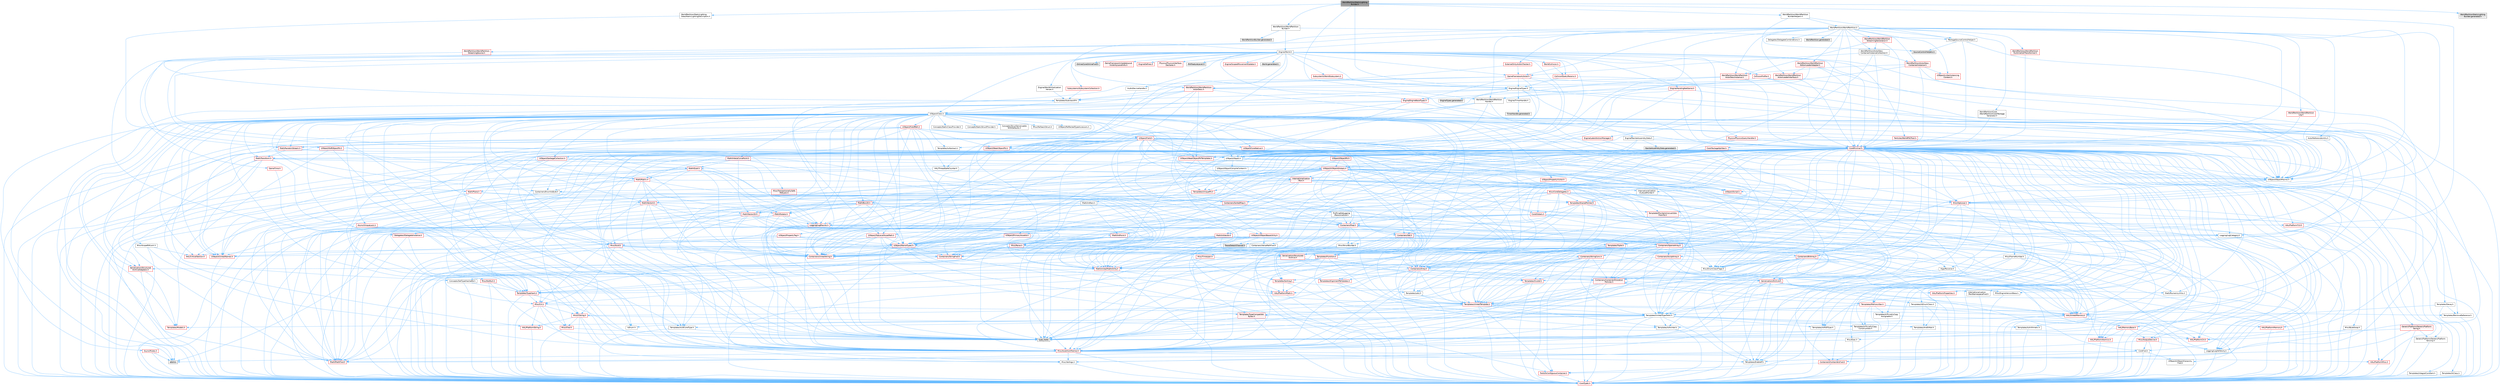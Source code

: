 digraph "WorldPartitionStaticLightingBuilder.h"
{
 // INTERACTIVE_SVG=YES
 // LATEX_PDF_SIZE
  bgcolor="transparent";
  edge [fontname=Helvetica,fontsize=10,labelfontname=Helvetica,labelfontsize=10];
  node [fontname=Helvetica,fontsize=10,shape=box,height=0.2,width=0.4];
  Node1 [id="Node000001",label="WorldPartitionStaticLighting\lBuilder.h",height=0.2,width=0.4,color="gray40", fillcolor="grey60", style="filled", fontcolor="black",tooltip=" "];
  Node1 -> Node2 [id="edge1_Node000001_Node000002",color="steelblue1",style="solid",tooltip=" "];
  Node2 [id="Node000002",label="Engine/EngineTypes.h",height=0.2,width=0.4,color="grey40", fillcolor="white", style="filled",URL="$df/dcf/EngineTypes_8h.html",tooltip=" "];
  Node2 -> Node3 [id="edge2_Node000002_Node000003",color="steelblue1",style="solid",tooltip=" "];
  Node3 [id="Node000003",label="Misc/EnumClassFlags.h",height=0.2,width=0.4,color="grey40", fillcolor="white", style="filled",URL="$d8/de7/EnumClassFlags_8h.html",tooltip=" "];
  Node2 -> Node4 [id="edge3_Node000002_Node000004",color="steelblue1",style="solid",tooltip=" "];
  Node4 [id="Node000004",label="UObject/ObjectMacros.h",height=0.2,width=0.4,color="grey40", fillcolor="white", style="filled",URL="$d8/d8d/ObjectMacros_8h.html",tooltip=" "];
  Node4 -> Node3 [id="edge4_Node000004_Node000003",color="steelblue1",style="solid",tooltip=" "];
  Node4 -> Node5 [id="edge5_Node000004_Node000005",color="steelblue1",style="solid",tooltip=" "];
  Node5 [id="Node000005",label="UObject/Script.h",height=0.2,width=0.4,color="red", fillcolor="#FFF0F0", style="filled",URL="$de/dc6/Script_8h.html",tooltip=" "];
  Node5 -> Node3 [id="edge6_Node000005_Node000003",color="steelblue1",style="solid",tooltip=" "];
  Node2 -> Node277 [id="edge7_Node000002_Node000277",color="steelblue1",style="solid",tooltip=" "];
  Node277 [id="Node000277",label="UObject/Object.h",height=0.2,width=0.4,color="grey40", fillcolor="white", style="filled",URL="$db/dbf/Object_8h.html",tooltip=" "];
  Node277 -> Node5 [id="edge8_Node000277_Node000005",color="steelblue1",style="solid",tooltip=" "];
  Node277 -> Node4 [id="edge9_Node000277_Node000004",color="steelblue1",style="solid",tooltip=" "];
  Node277 -> Node278 [id="edge10_Node000277_Node000278",color="steelblue1",style="solid",tooltip=" "];
  Node278 [id="Node000278",label="UObject/UObjectBaseUtility.h",height=0.2,width=0.4,color="red", fillcolor="#FFF0F0", style="filled",URL="$d2/df9/UObjectBaseUtility_8h.html",tooltip=" "];
  Node278 -> Node24 [id="edge11_Node000278_Node000024",color="steelblue1",style="solid",tooltip=" "];
  Node24 [id="Node000024",label="Containers/StringFwd.h",height=0.2,width=0.4,color="red", fillcolor="#FFF0F0", style="filled",URL="$df/d37/StringFwd_8h.html",tooltip=" "];
  Node24 -> Node7 [id="edge12_Node000024_Node000007",color="steelblue1",style="solid",tooltip=" "];
  Node7 [id="Node000007",label="CoreTypes.h",height=0.2,width=0.4,color="red", fillcolor="#FFF0F0", style="filled",URL="$dc/dec/CoreTypes_8h.html",tooltip=" "];
  Node24 -> Node27 [id="edge13_Node000024_Node000027",color="steelblue1",style="solid",tooltip=" "];
  Node27 [id="Node000027",label="Traits/IsContiguousContainer.h",height=0.2,width=0.4,color="red", fillcolor="#FFF0F0", style="filled",URL="$d5/d3c/IsContiguousContainer_8h.html",tooltip=" "];
  Node27 -> Node7 [id="edge14_Node000027_Node000007",color="steelblue1",style="solid",tooltip=" "];
  Node278 -> Node104 [id="edge15_Node000278_Node000104",color="steelblue1",style="solid",tooltip=" "];
  Node104 [id="Node000104",label="Containers/UnrealString.h",height=0.2,width=0.4,color="red", fillcolor="#FFF0F0", style="filled",URL="$d5/dba/UnrealString_8h.html",tooltip=" "];
  Node278 -> Node279 [id="edge16_Node000278_Node000279",color="steelblue1",style="solid",tooltip=" "];
  Node279 [id="Node000279",label="Containers/VersePathFwd.h",height=0.2,width=0.4,color="grey40", fillcolor="white", style="filled",URL="$d0/d99/VersePathFwd_8h.html",tooltip=" "];
  Node279 -> Node7 [id="edge17_Node000279_Node000007",color="steelblue1",style="solid",tooltip=" "];
  Node279 -> Node24 [id="edge18_Node000279_Node000024",color="steelblue1",style="solid",tooltip=" "];
  Node278 -> Node114 [id="edge19_Node000278_Node000114",color="steelblue1",style="solid",tooltip=" "];
  Node114 [id="Node000114",label="HAL/PlatformMath.h",height=0.2,width=0.4,color="red", fillcolor="#FFF0F0", style="filled",URL="$dc/d53/PlatformMath_8h.html",tooltip=" "];
  Node114 -> Node7 [id="edge20_Node000114_Node000007",color="steelblue1",style="solid",tooltip=" "];
  Node278 -> Node21 [id="edge21_Node000278_Node000021",color="steelblue1",style="solid",tooltip=" "];
  Node21 [id="Node000021",label="Misc/AssertionMacros.h",height=0.2,width=0.4,color="red", fillcolor="#FFF0F0", style="filled",URL="$d0/dfa/AssertionMacros_8h.html",tooltip=" "];
  Node21 -> Node7 [id="edge22_Node000021_Node000007",color="steelblue1",style="solid",tooltip=" "];
  Node21 -> Node22 [id="edge23_Node000021_Node000022",color="steelblue1",style="solid",tooltip=" "];
  Node22 [id="Node000022",label="HAL/PlatformMisc.h",height=0.2,width=0.4,color="red", fillcolor="#FFF0F0", style="filled",URL="$d0/df5/PlatformMisc_8h.html",tooltip=" "];
  Node22 -> Node7 [id="edge24_Node000022_Node000007",color="steelblue1",style="solid",tooltip=" "];
  Node21 -> Node57 [id="edge25_Node000021_Node000057",color="steelblue1",style="solid",tooltip=" "];
  Node57 [id="Node000057",label="Templates/EnableIf.h",height=0.2,width=0.4,color="grey40", fillcolor="white", style="filled",URL="$d7/d60/EnableIf_8h.html",tooltip=" "];
  Node57 -> Node7 [id="edge26_Node000057_Node000007",color="steelblue1",style="solid",tooltip=" "];
  Node21 -> Node63 [id="edge27_Node000021_Node000063",color="steelblue1",style="solid",tooltip=" "];
  Node63 [id="Node000063",label="Misc/VarArgs.h",height=0.2,width=0.4,color="grey40", fillcolor="white", style="filled",URL="$d5/d6f/VarArgs_8h.html",tooltip=" "];
  Node63 -> Node7 [id="edge28_Node000063_Node000007",color="steelblue1",style="solid",tooltip=" "];
  Node21 -> Node70 [id="edge29_Node000021_Node000070",color="steelblue1",style="solid",tooltip=" "];
  Node70 [id="Node000070",label="atomic",height=0.2,width=0.4,color="grey60", fillcolor="#E0E0E0", style="filled",tooltip=" "];
  Node278 -> Node3 [id="edge30_Node000278_Node000003",color="steelblue1",style="solid",tooltip=" "];
  Node278 -> Node54 [id="edge31_Node000278_Node000054",color="steelblue1",style="solid",tooltip=" "];
  Node54 [id="Node000054",label="Trace/Detail/Channel.h",height=0.2,width=0.4,color="grey60", fillcolor="#E0E0E0", style="filled",tooltip=" "];
  Node278 -> Node71 [id="edge32_Node000278_Node000071",color="steelblue1",style="solid",tooltip=" "];
  Node71 [id="Node000071",label="UObject/NameTypes.h",height=0.2,width=0.4,color="red", fillcolor="#FFF0F0", style="filled",URL="$d6/d35/NameTypes_8h.html",tooltip=" "];
  Node71 -> Node7 [id="edge33_Node000071_Node000007",color="steelblue1",style="solid",tooltip=" "];
  Node71 -> Node21 [id="edge34_Node000071_Node000021",color="steelblue1",style="solid",tooltip=" "];
  Node71 -> Node72 [id="edge35_Node000071_Node000072",color="steelblue1",style="solid",tooltip=" "];
  Node72 [id="Node000072",label="HAL/UnrealMemory.h",height=0.2,width=0.4,color="red", fillcolor="#FFF0F0", style="filled",URL="$d9/d96/UnrealMemory_8h.html",tooltip=" "];
  Node72 -> Node7 [id="edge36_Node000072_Node000007",color="steelblue1",style="solid",tooltip=" "];
  Node72 -> Node76 [id="edge37_Node000072_Node000076",color="steelblue1",style="solid",tooltip=" "];
  Node76 [id="Node000076",label="HAL/MemoryBase.h",height=0.2,width=0.4,color="red", fillcolor="#FFF0F0", style="filled",URL="$d6/d9f/MemoryBase_8h.html",tooltip=" "];
  Node76 -> Node7 [id="edge38_Node000076_Node000007",color="steelblue1",style="solid",tooltip=" "];
  Node76 -> Node50 [id="edge39_Node000076_Node000050",color="steelblue1",style="solid",tooltip=" "];
  Node50 [id="Node000050",label="HAL/PlatformAtomics.h",height=0.2,width=0.4,color="red", fillcolor="#FFF0F0", style="filled",URL="$d3/d36/PlatformAtomics_8h.html",tooltip=" "];
  Node50 -> Node7 [id="edge40_Node000050_Node000007",color="steelblue1",style="solid",tooltip=" "];
  Node76 -> Node34 [id="edge41_Node000076_Node000034",color="steelblue1",style="solid",tooltip=" "];
  Node34 [id="Node000034",label="HAL/PlatformCrt.h",height=0.2,width=0.4,color="red", fillcolor="#FFF0F0", style="filled",URL="$d8/d75/PlatformCrt_8h.html",tooltip=" "];
  Node76 -> Node77 [id="edge42_Node000076_Node000077",color="steelblue1",style="solid",tooltip=" "];
  Node77 [id="Node000077",label="Misc/Exec.h",height=0.2,width=0.4,color="grey40", fillcolor="white", style="filled",URL="$de/ddb/Exec_8h.html",tooltip=" "];
  Node77 -> Node7 [id="edge43_Node000077_Node000007",color="steelblue1",style="solid",tooltip=" "];
  Node77 -> Node21 [id="edge44_Node000077_Node000021",color="steelblue1",style="solid",tooltip=" "];
  Node76 -> Node78 [id="edge45_Node000076_Node000078",color="steelblue1",style="solid",tooltip=" "];
  Node78 [id="Node000078",label="Misc/OutputDevice.h",height=0.2,width=0.4,color="red", fillcolor="#FFF0F0", style="filled",URL="$d7/d32/OutputDevice_8h.html",tooltip=" "];
  Node78 -> Node29 [id="edge46_Node000078_Node000029",color="steelblue1",style="solid",tooltip=" "];
  Node29 [id="Node000029",label="CoreFwd.h",height=0.2,width=0.4,color="grey40", fillcolor="white", style="filled",URL="$d1/d1e/CoreFwd_8h.html",tooltip=" "];
  Node29 -> Node7 [id="edge47_Node000029_Node000007",color="steelblue1",style="solid",tooltip=" "];
  Node29 -> Node30 [id="edge48_Node000029_Node000030",color="steelblue1",style="solid",tooltip=" "];
  Node30 [id="Node000030",label="Containers/ContainersFwd.h",height=0.2,width=0.4,color="red", fillcolor="#FFF0F0", style="filled",URL="$d4/d0a/ContainersFwd_8h.html",tooltip=" "];
  Node30 -> Node7 [id="edge49_Node000030_Node000007",color="steelblue1",style="solid",tooltip=" "];
  Node30 -> Node27 [id="edge50_Node000030_Node000027",color="steelblue1",style="solid",tooltip=" "];
  Node29 -> Node31 [id="edge51_Node000029_Node000031",color="steelblue1",style="solid",tooltip=" "];
  Node31 [id="Node000031",label="Math/MathFwd.h",height=0.2,width=0.4,color="red", fillcolor="#FFF0F0", style="filled",URL="$d2/d10/MathFwd_8h.html",tooltip=" "];
  Node29 -> Node32 [id="edge52_Node000029_Node000032",color="steelblue1",style="solid",tooltip=" "];
  Node32 [id="Node000032",label="UObject/UObjectHierarchy\lFwd.h",height=0.2,width=0.4,color="grey40", fillcolor="white", style="filled",URL="$d3/d13/UObjectHierarchyFwd_8h.html",tooltip=" "];
  Node78 -> Node7 [id="edge53_Node000078_Node000007",color="steelblue1",style="solid",tooltip=" "];
  Node78 -> Node79 [id="edge54_Node000078_Node000079",color="steelblue1",style="solid",tooltip=" "];
  Node79 [id="Node000079",label="Logging/LogVerbosity.h",height=0.2,width=0.4,color="grey40", fillcolor="white", style="filled",URL="$d2/d8f/LogVerbosity_8h.html",tooltip=" "];
  Node79 -> Node7 [id="edge55_Node000079_Node000007",color="steelblue1",style="solid",tooltip=" "];
  Node78 -> Node63 [id="edge56_Node000078_Node000063",color="steelblue1",style="solid",tooltip=" "];
  Node72 -> Node89 [id="edge57_Node000072_Node000089",color="steelblue1",style="solid",tooltip=" "];
  Node89 [id="Node000089",label="HAL/PlatformMemory.h",height=0.2,width=0.4,color="red", fillcolor="#FFF0F0", style="filled",URL="$de/d68/PlatformMemory_8h.html",tooltip=" "];
  Node89 -> Node7 [id="edge58_Node000089_Node000007",color="steelblue1",style="solid",tooltip=" "];
  Node72 -> Node92 [id="edge59_Node000072_Node000092",color="steelblue1",style="solid",tooltip=" "];
  Node92 [id="Node000092",label="Templates/IsPointer.h",height=0.2,width=0.4,color="grey40", fillcolor="white", style="filled",URL="$d7/d05/IsPointer_8h.html",tooltip=" "];
  Node92 -> Node7 [id="edge60_Node000092_Node000007",color="steelblue1",style="solid",tooltip=" "];
  Node71 -> Node93 [id="edge61_Node000071_Node000093",color="steelblue1",style="solid",tooltip=" "];
  Node93 [id="Node000093",label="Templates/UnrealTypeTraits.h",height=0.2,width=0.4,color="grey40", fillcolor="white", style="filled",URL="$d2/d2d/UnrealTypeTraits_8h.html",tooltip=" "];
  Node93 -> Node7 [id="edge62_Node000093_Node000007",color="steelblue1",style="solid",tooltip=" "];
  Node93 -> Node92 [id="edge63_Node000093_Node000092",color="steelblue1",style="solid",tooltip=" "];
  Node93 -> Node21 [id="edge64_Node000093_Node000021",color="steelblue1",style="solid",tooltip=" "];
  Node93 -> Node85 [id="edge65_Node000093_Node000085",color="steelblue1",style="solid",tooltip=" "];
  Node85 [id="Node000085",label="Templates/AndOrNot.h",height=0.2,width=0.4,color="grey40", fillcolor="white", style="filled",URL="$db/d0a/AndOrNot_8h.html",tooltip=" "];
  Node85 -> Node7 [id="edge66_Node000085_Node000007",color="steelblue1",style="solid",tooltip=" "];
  Node93 -> Node57 [id="edge67_Node000093_Node000057",color="steelblue1",style="solid",tooltip=" "];
  Node93 -> Node94 [id="edge68_Node000093_Node000094",color="steelblue1",style="solid",tooltip=" "];
  Node94 [id="Node000094",label="Templates/IsArithmetic.h",height=0.2,width=0.4,color="grey40", fillcolor="white", style="filled",URL="$d2/d5d/IsArithmetic_8h.html",tooltip=" "];
  Node94 -> Node7 [id="edge69_Node000094_Node000007",color="steelblue1",style="solid",tooltip=" "];
  Node93 -> Node60 [id="edge70_Node000093_Node000060",color="steelblue1",style="solid",tooltip=" "];
  Node60 [id="Node000060",label="IsEnum.h",height=0.2,width=0.4,color="grey40", fillcolor="white", style="filled",URL="$d4/de5/IsEnum_8h.html",tooltip=" "];
  Node93 -> Node95 [id="edge71_Node000093_Node000095",color="steelblue1",style="solid",tooltip=" "];
  Node95 [id="Node000095",label="Templates/Models.h",height=0.2,width=0.4,color="red", fillcolor="#FFF0F0", style="filled",URL="$d3/d0c/Models_8h.html",tooltip=" "];
  Node93 -> Node96 [id="edge72_Node000093_Node000096",color="steelblue1",style="solid",tooltip=" "];
  Node96 [id="Node000096",label="Templates/IsPODType.h",height=0.2,width=0.4,color="grey40", fillcolor="white", style="filled",URL="$d7/db1/IsPODType_8h.html",tooltip=" "];
  Node96 -> Node7 [id="edge73_Node000096_Node000007",color="steelblue1",style="solid",tooltip=" "];
  Node93 -> Node97 [id="edge74_Node000093_Node000097",color="steelblue1",style="solid",tooltip=" "];
  Node97 [id="Node000097",label="Templates/IsUECoreType.h",height=0.2,width=0.4,color="grey40", fillcolor="white", style="filled",URL="$d1/db8/IsUECoreType_8h.html",tooltip=" "];
  Node97 -> Node7 [id="edge75_Node000097_Node000007",color="steelblue1",style="solid",tooltip=" "];
  Node97 -> Node11 [id="edge76_Node000097_Node000011",color="steelblue1",style="solid",tooltip=" "];
  Node11 [id="Node000011",label="type_traits",height=0.2,width=0.4,color="grey60", fillcolor="#E0E0E0", style="filled",tooltip=" "];
  Node93 -> Node86 [id="edge77_Node000093_Node000086",color="steelblue1",style="solid",tooltip=" "];
  Node86 [id="Node000086",label="Templates/IsTriviallyCopy\lConstructible.h",height=0.2,width=0.4,color="grey40", fillcolor="white", style="filled",URL="$d3/d78/IsTriviallyCopyConstructible_8h.html",tooltip=" "];
  Node86 -> Node7 [id="edge78_Node000086_Node000007",color="steelblue1",style="solid",tooltip=" "];
  Node86 -> Node11 [id="edge79_Node000086_Node000011",color="steelblue1",style="solid",tooltip=" "];
  Node71 -> Node98 [id="edge80_Node000071_Node000098",color="steelblue1",style="solid",tooltip=" "];
  Node98 [id="Node000098",label="Templates/UnrealTemplate.h",height=0.2,width=0.4,color="red", fillcolor="#FFF0F0", style="filled",URL="$d4/d24/UnrealTemplate_8h.html",tooltip=" "];
  Node98 -> Node7 [id="edge81_Node000098_Node000007",color="steelblue1",style="solid",tooltip=" "];
  Node98 -> Node92 [id="edge82_Node000098_Node000092",color="steelblue1",style="solid",tooltip=" "];
  Node98 -> Node72 [id="edge83_Node000098_Node000072",color="steelblue1",style="solid",tooltip=" "];
  Node98 -> Node93 [id="edge84_Node000098_Node000093",color="steelblue1",style="solid",tooltip=" "];
  Node98 -> Node101 [id="edge85_Node000098_Node000101",color="steelblue1",style="solid",tooltip=" "];
  Node101 [id="Node000101",label="Templates/RemoveReference.h",height=0.2,width=0.4,color="grey40", fillcolor="white", style="filled",URL="$da/dbe/RemoveReference_8h.html",tooltip=" "];
  Node101 -> Node7 [id="edge86_Node000101_Node000007",color="steelblue1",style="solid",tooltip=" "];
  Node98 -> Node102 [id="edge87_Node000098_Node000102",color="steelblue1",style="solid",tooltip=" "];
  Node102 [id="Node000102",label="Templates/TypeCompatible\lBytes.h",height=0.2,width=0.4,color="red", fillcolor="#FFF0F0", style="filled",URL="$df/d0a/TypeCompatibleBytes_8h.html",tooltip=" "];
  Node102 -> Node7 [id="edge88_Node000102_Node000007",color="steelblue1",style="solid",tooltip=" "];
  Node102 -> Node11 [id="edge89_Node000102_Node000011",color="steelblue1",style="solid",tooltip=" "];
  Node98 -> Node27 [id="edge90_Node000098_Node000027",color="steelblue1",style="solid",tooltip=" "];
  Node98 -> Node11 [id="edge91_Node000098_Node000011",color="steelblue1",style="solid",tooltip=" "];
  Node71 -> Node104 [id="edge92_Node000071_Node000104",color="steelblue1",style="solid",tooltip=" "];
  Node71 -> Node108 [id="edge93_Node000071_Node000108",color="steelblue1",style="solid",tooltip=" "];
  Node108 [id="Node000108",label="HAL/CriticalSection.h",height=0.2,width=0.4,color="red", fillcolor="#FFF0F0", style="filled",URL="$d6/d90/CriticalSection_8h.html",tooltip=" "];
  Node71 -> Node111 [id="edge94_Node000071_Node000111",color="steelblue1",style="solid",tooltip=" "];
  Node111 [id="Node000111",label="Containers/StringConv.h",height=0.2,width=0.4,color="red", fillcolor="#FFF0F0", style="filled",URL="$d3/ddf/StringConv_8h.html",tooltip=" "];
  Node111 -> Node7 [id="edge95_Node000111_Node000007",color="steelblue1",style="solid",tooltip=" "];
  Node111 -> Node21 [id="edge96_Node000111_Node000021",color="steelblue1",style="solid",tooltip=" "];
  Node111 -> Node112 [id="edge97_Node000111_Node000112",color="steelblue1",style="solid",tooltip=" "];
  Node112 [id="Node000112",label="Containers/ContainerAllocation\lPolicies.h",height=0.2,width=0.4,color="red", fillcolor="#FFF0F0", style="filled",URL="$d7/dff/ContainerAllocationPolicies_8h.html",tooltip=" "];
  Node112 -> Node7 [id="edge98_Node000112_Node000007",color="steelblue1",style="solid",tooltip=" "];
  Node112 -> Node112 [id="edge99_Node000112_Node000112",color="steelblue1",style="solid",tooltip=" "];
  Node112 -> Node114 [id="edge100_Node000112_Node000114",color="steelblue1",style="solid",tooltip=" "];
  Node112 -> Node72 [id="edge101_Node000112_Node000072",color="steelblue1",style="solid",tooltip=" "];
  Node112 -> Node44 [id="edge102_Node000112_Node000044",color="steelblue1",style="solid",tooltip=" "];
  Node44 [id="Node000044",label="Math/NumericLimits.h",height=0.2,width=0.4,color="grey40", fillcolor="white", style="filled",URL="$df/d1b/NumericLimits_8h.html",tooltip=" "];
  Node44 -> Node7 [id="edge103_Node000044_Node000007",color="steelblue1",style="solid",tooltip=" "];
  Node112 -> Node21 [id="edge104_Node000112_Node000021",color="steelblue1",style="solid",tooltip=" "];
  Node112 -> Node123 [id="edge105_Node000112_Node000123",color="steelblue1",style="solid",tooltip=" "];
  Node123 [id="Node000123",label="Templates/MemoryOps.h",height=0.2,width=0.4,color="red", fillcolor="#FFF0F0", style="filled",URL="$db/dea/MemoryOps_8h.html",tooltip=" "];
  Node123 -> Node7 [id="edge106_Node000123_Node000007",color="steelblue1",style="solid",tooltip=" "];
  Node123 -> Node72 [id="edge107_Node000123_Node000072",color="steelblue1",style="solid",tooltip=" "];
  Node123 -> Node87 [id="edge108_Node000123_Node000087",color="steelblue1",style="solid",tooltip=" "];
  Node87 [id="Node000087",label="Templates/IsTriviallyCopy\lAssignable.h",height=0.2,width=0.4,color="grey40", fillcolor="white", style="filled",URL="$d2/df2/IsTriviallyCopyAssignable_8h.html",tooltip=" "];
  Node87 -> Node7 [id="edge109_Node000087_Node000007",color="steelblue1",style="solid",tooltip=" "];
  Node87 -> Node11 [id="edge110_Node000087_Node000011",color="steelblue1",style="solid",tooltip=" "];
  Node123 -> Node86 [id="edge111_Node000123_Node000086",color="steelblue1",style="solid",tooltip=" "];
  Node123 -> Node93 [id="edge112_Node000123_Node000093",color="steelblue1",style="solid",tooltip=" "];
  Node123 -> Node11 [id="edge113_Node000123_Node000011",color="steelblue1",style="solid",tooltip=" "];
  Node112 -> Node102 [id="edge114_Node000112_Node000102",color="steelblue1",style="solid",tooltip=" "];
  Node112 -> Node11 [id="edge115_Node000112_Node000011",color="steelblue1",style="solid",tooltip=" "];
  Node111 -> Node124 [id="edge116_Node000111_Node000124",color="steelblue1",style="solid",tooltip=" "];
  Node124 [id="Node000124",label="Containers/Array.h",height=0.2,width=0.4,color="red", fillcolor="#FFF0F0", style="filled",URL="$df/dd0/Array_8h.html",tooltip=" "];
  Node124 -> Node7 [id="edge117_Node000124_Node000007",color="steelblue1",style="solid",tooltip=" "];
  Node124 -> Node21 [id="edge118_Node000124_Node000021",color="steelblue1",style="solid",tooltip=" "];
  Node124 -> Node72 [id="edge119_Node000124_Node000072",color="steelblue1",style="solid",tooltip=" "];
  Node124 -> Node93 [id="edge120_Node000124_Node000093",color="steelblue1",style="solid",tooltip=" "];
  Node124 -> Node98 [id="edge121_Node000124_Node000098",color="steelblue1",style="solid",tooltip=" "];
  Node124 -> Node112 [id="edge122_Node000124_Node000112",color="steelblue1",style="solid",tooltip=" "];
  Node124 -> Node131 [id="edge123_Node000124_Node000131",color="steelblue1",style="solid",tooltip=" "];
  Node131 [id="Node000131",label="Serialization/Archive.h",height=0.2,width=0.4,color="red", fillcolor="#FFF0F0", style="filled",URL="$d7/d3b/Archive_8h.html",tooltip=" "];
  Node131 -> Node29 [id="edge124_Node000131_Node000029",color="steelblue1",style="solid",tooltip=" "];
  Node131 -> Node7 [id="edge125_Node000131_Node000007",color="steelblue1",style="solid",tooltip=" "];
  Node131 -> Node132 [id="edge126_Node000131_Node000132",color="steelblue1",style="solid",tooltip=" "];
  Node132 [id="Node000132",label="HAL/PlatformProperties.h",height=0.2,width=0.4,color="red", fillcolor="#FFF0F0", style="filled",URL="$d9/db0/PlatformProperties_8h.html",tooltip=" "];
  Node132 -> Node7 [id="edge127_Node000132_Node000007",color="steelblue1",style="solid",tooltip=" "];
  Node131 -> Node135 [id="edge128_Node000131_Node000135",color="steelblue1",style="solid",tooltip=" "];
  Node135 [id="Node000135",label="Internationalization\l/TextNamespaceFwd.h",height=0.2,width=0.4,color="grey40", fillcolor="white", style="filled",URL="$d8/d97/TextNamespaceFwd_8h.html",tooltip=" "];
  Node135 -> Node7 [id="edge129_Node000135_Node000007",color="steelblue1",style="solid",tooltip=" "];
  Node131 -> Node31 [id="edge130_Node000131_Node000031",color="steelblue1",style="solid",tooltip=" "];
  Node131 -> Node21 [id="edge131_Node000131_Node000021",color="steelblue1",style="solid",tooltip=" "];
  Node131 -> Node136 [id="edge132_Node000131_Node000136",color="steelblue1",style="solid",tooltip=" "];
  Node136 [id="Node000136",label="Misc/EngineVersionBase.h",height=0.2,width=0.4,color="grey40", fillcolor="white", style="filled",URL="$d5/d2b/EngineVersionBase_8h.html",tooltip=" "];
  Node136 -> Node7 [id="edge133_Node000136_Node000007",color="steelblue1",style="solid",tooltip=" "];
  Node131 -> Node63 [id="edge134_Node000131_Node000063",color="steelblue1",style="solid",tooltip=" "];
  Node131 -> Node57 [id="edge135_Node000131_Node000057",color="steelblue1",style="solid",tooltip=" "];
  Node131 -> Node139 [id="edge136_Node000131_Node000139",color="steelblue1",style="solid",tooltip=" "];
  Node139 [id="Node000139",label="Templates/IsEnumClass.h",height=0.2,width=0.4,color="grey40", fillcolor="white", style="filled",URL="$d7/d15/IsEnumClass_8h.html",tooltip=" "];
  Node139 -> Node7 [id="edge137_Node000139_Node000007",color="steelblue1",style="solid",tooltip=" "];
  Node139 -> Node85 [id="edge138_Node000139_Node000085",color="steelblue1",style="solid",tooltip=" "];
  Node131 -> Node98 [id="edge139_Node000131_Node000098",color="steelblue1",style="solid",tooltip=" "];
  Node124 -> Node168 [id="edge140_Node000124_Node000168",color="steelblue1",style="solid",tooltip=" "];
  Node168 [id="Node000168",label="Concepts/GetTypeHashable.h",height=0.2,width=0.4,color="grey40", fillcolor="white", style="filled",URL="$d3/da2/GetTypeHashable_8h.html",tooltip=" "];
  Node168 -> Node7 [id="edge141_Node000168_Node000007",color="steelblue1",style="solid",tooltip=" "];
  Node168 -> Node146 [id="edge142_Node000168_Node000146",color="steelblue1",style="solid",tooltip=" "];
  Node146 [id="Node000146",label="Templates/TypeHash.h",height=0.2,width=0.4,color="red", fillcolor="#FFF0F0", style="filled",URL="$d1/d62/TypeHash_8h.html",tooltip=" "];
  Node146 -> Node7 [id="edge143_Node000146_Node000007",color="steelblue1",style="solid",tooltip=" "];
  Node146 -> Node147 [id="edge144_Node000146_Node000147",color="steelblue1",style="solid",tooltip=" "];
  Node147 [id="Node000147",label="Misc/Crc.h",height=0.2,width=0.4,color="red", fillcolor="#FFF0F0", style="filled",URL="$d4/dd2/Crc_8h.html",tooltip=" "];
  Node147 -> Node7 [id="edge145_Node000147_Node000007",color="steelblue1",style="solid",tooltip=" "];
  Node147 -> Node74 [id="edge146_Node000147_Node000074",color="steelblue1",style="solid",tooltip=" "];
  Node74 [id="Node000074",label="HAL/PlatformString.h",height=0.2,width=0.4,color="red", fillcolor="#FFF0F0", style="filled",URL="$db/db5/PlatformString_8h.html",tooltip=" "];
  Node74 -> Node7 [id="edge147_Node000074_Node000007",color="steelblue1",style="solid",tooltip=" "];
  Node147 -> Node21 [id="edge148_Node000147_Node000021",color="steelblue1",style="solid",tooltip=" "];
  Node147 -> Node148 [id="edge149_Node000147_Node000148",color="steelblue1",style="solid",tooltip=" "];
  Node148 [id="Node000148",label="Misc/CString.h",height=0.2,width=0.4,color="red", fillcolor="#FFF0F0", style="filled",URL="$d2/d49/CString_8h.html",tooltip=" "];
  Node148 -> Node7 [id="edge150_Node000148_Node000007",color="steelblue1",style="solid",tooltip=" "];
  Node148 -> Node34 [id="edge151_Node000148_Node000034",color="steelblue1",style="solid",tooltip=" "];
  Node148 -> Node74 [id="edge152_Node000148_Node000074",color="steelblue1",style="solid",tooltip=" "];
  Node148 -> Node21 [id="edge153_Node000148_Node000021",color="steelblue1",style="solid",tooltip=" "];
  Node148 -> Node149 [id="edge154_Node000148_Node000149",color="steelblue1",style="solid",tooltip=" "];
  Node149 [id="Node000149",label="Misc/Char.h",height=0.2,width=0.4,color="red", fillcolor="#FFF0F0", style="filled",URL="$d0/d58/Char_8h.html",tooltip=" "];
  Node149 -> Node7 [id="edge155_Node000149_Node000007",color="steelblue1",style="solid",tooltip=" "];
  Node149 -> Node11 [id="edge156_Node000149_Node000011",color="steelblue1",style="solid",tooltip=" "];
  Node148 -> Node63 [id="edge157_Node000148_Node000063",color="steelblue1",style="solid",tooltip=" "];
  Node147 -> Node149 [id="edge158_Node000147_Node000149",color="steelblue1",style="solid",tooltip=" "];
  Node147 -> Node93 [id="edge159_Node000147_Node000093",color="steelblue1",style="solid",tooltip=" "];
  Node146 -> Node11 [id="edge160_Node000146_Node000011",color="steelblue1",style="solid",tooltip=" "];
  Node124 -> Node157 [id="edge161_Node000124_Node000157",color="steelblue1",style="solid",tooltip=" "];
  Node157 [id="Node000157",label="Templates/Invoke.h",height=0.2,width=0.4,color="red", fillcolor="#FFF0F0", style="filled",URL="$d7/deb/Invoke_8h.html",tooltip=" "];
  Node157 -> Node7 [id="edge162_Node000157_Node000007",color="steelblue1",style="solid",tooltip=" "];
  Node157 -> Node98 [id="edge163_Node000157_Node000098",color="steelblue1",style="solid",tooltip=" "];
  Node157 -> Node11 [id="edge164_Node000157_Node000011",color="steelblue1",style="solid",tooltip=" "];
  Node124 -> Node162 [id="edge165_Node000124_Node000162",color="steelblue1",style="solid",tooltip=" "];
  Node162 [id="Node000162",label="Templates/Less.h",height=0.2,width=0.4,color="grey40", fillcolor="white", style="filled",URL="$de/dc8/Less_8h.html",tooltip=" "];
  Node162 -> Node7 [id="edge166_Node000162_Node000007",color="steelblue1",style="solid",tooltip=" "];
  Node162 -> Node98 [id="edge167_Node000162_Node000098",color="steelblue1",style="solid",tooltip=" "];
  Node124 -> Node170 [id="edge168_Node000124_Node000170",color="steelblue1",style="solid",tooltip=" "];
  Node170 [id="Node000170",label="Templates/Sorting.h",height=0.2,width=0.4,color="red", fillcolor="#FFF0F0", style="filled",URL="$d3/d9e/Sorting_8h.html",tooltip=" "];
  Node170 -> Node7 [id="edge169_Node000170_Node000007",color="steelblue1",style="solid",tooltip=" "];
  Node170 -> Node114 [id="edge170_Node000170_Node000114",color="steelblue1",style="solid",tooltip=" "];
  Node170 -> Node162 [id="edge171_Node000170_Node000162",color="steelblue1",style="solid",tooltip=" "];
  Node124 -> Node174 [id="edge172_Node000124_Node000174",color="steelblue1",style="solid",tooltip=" "];
  Node174 [id="Node000174",label="Templates/AlignmentTemplates.h",height=0.2,width=0.4,color="red", fillcolor="#FFF0F0", style="filled",URL="$dd/d32/AlignmentTemplates_8h.html",tooltip=" "];
  Node174 -> Node7 [id="edge173_Node000174_Node000007",color="steelblue1",style="solid",tooltip=" "];
  Node174 -> Node92 [id="edge174_Node000174_Node000092",color="steelblue1",style="solid",tooltip=" "];
  Node124 -> Node11 [id="edge175_Node000124_Node000011",color="steelblue1",style="solid",tooltip=" "];
  Node111 -> Node148 [id="edge176_Node000111_Node000148",color="steelblue1",style="solid",tooltip=" "];
  Node111 -> Node98 [id="edge177_Node000111_Node000098",color="steelblue1",style="solid",tooltip=" "];
  Node111 -> Node93 [id="edge178_Node000111_Node000093",color="steelblue1",style="solid",tooltip=" "];
  Node111 -> Node27 [id="edge179_Node000111_Node000027",color="steelblue1",style="solid",tooltip=" "];
  Node111 -> Node11 [id="edge180_Node000111_Node000011",color="steelblue1",style="solid",tooltip=" "];
  Node71 -> Node24 [id="edge181_Node000071_Node000024",color="steelblue1",style="solid",tooltip=" "];
  Node71 -> Node176 [id="edge182_Node000071_Node000176",color="steelblue1",style="solid",tooltip=" "];
  Node176 [id="Node000176",label="UObject/UnrealNames.h",height=0.2,width=0.4,color="red", fillcolor="#FFF0F0", style="filled",URL="$d8/db1/UnrealNames_8h.html",tooltip=" "];
  Node176 -> Node7 [id="edge183_Node000176_Node000007",color="steelblue1",style="solid",tooltip=" "];
  Node277 -> Node317 [id="edge184_Node000277_Node000317",color="steelblue1",style="solid",tooltip=" "];
  Node317 [id="Node000317",label="UObject/ObjectCompileContext.h",height=0.2,width=0.4,color="grey40", fillcolor="white", style="filled",URL="$d6/de9/ObjectCompileContext_8h.html",tooltip=" "];
  Node277 -> Node318 [id="edge185_Node000277_Node000318",color="steelblue1",style="solid",tooltip=" "];
  Node318 [id="Node000318",label="ProfilingDebugging\l/ResourceSize.h",height=0.2,width=0.4,color="grey40", fillcolor="white", style="filled",URL="$dd/d71/ResourceSize_8h.html",tooltip=" "];
  Node318 -> Node186 [id="edge186_Node000318_Node000186",color="steelblue1",style="solid",tooltip=" "];
  Node186 [id="Node000186",label="Containers/Map.h",height=0.2,width=0.4,color="red", fillcolor="#FFF0F0", style="filled",URL="$df/d79/Map_8h.html",tooltip=" "];
  Node186 -> Node7 [id="edge187_Node000186_Node000007",color="steelblue1",style="solid",tooltip=" "];
  Node186 -> Node187 [id="edge188_Node000186_Node000187",color="steelblue1",style="solid",tooltip=" "];
  Node187 [id="Node000187",label="Algo/Reverse.h",height=0.2,width=0.4,color="grey40", fillcolor="white", style="filled",URL="$d5/d93/Reverse_8h.html",tooltip=" "];
  Node187 -> Node7 [id="edge189_Node000187_Node000007",color="steelblue1",style="solid",tooltip=" "];
  Node187 -> Node98 [id="edge190_Node000187_Node000098",color="steelblue1",style="solid",tooltip=" "];
  Node186 -> Node188 [id="edge191_Node000186_Node000188",color="steelblue1",style="solid",tooltip=" "];
  Node188 [id="Node000188",label="Containers/Set.h",height=0.2,width=0.4,color="red", fillcolor="#FFF0F0", style="filled",URL="$d4/d45/Set_8h.html",tooltip=" "];
  Node188 -> Node112 [id="edge192_Node000188_Node000112",color="steelblue1",style="solid",tooltip=" "];
  Node188 -> Node190 [id="edge193_Node000188_Node000190",color="steelblue1",style="solid",tooltip=" "];
  Node190 [id="Node000190",label="Containers/SparseArray.h",height=0.2,width=0.4,color="red", fillcolor="#FFF0F0", style="filled",URL="$d5/dbf/SparseArray_8h.html",tooltip=" "];
  Node190 -> Node7 [id="edge194_Node000190_Node000007",color="steelblue1",style="solid",tooltip=" "];
  Node190 -> Node21 [id="edge195_Node000190_Node000021",color="steelblue1",style="solid",tooltip=" "];
  Node190 -> Node72 [id="edge196_Node000190_Node000072",color="steelblue1",style="solid",tooltip=" "];
  Node190 -> Node93 [id="edge197_Node000190_Node000093",color="steelblue1",style="solid",tooltip=" "];
  Node190 -> Node98 [id="edge198_Node000190_Node000098",color="steelblue1",style="solid",tooltip=" "];
  Node190 -> Node112 [id="edge199_Node000190_Node000112",color="steelblue1",style="solid",tooltip=" "];
  Node190 -> Node162 [id="edge200_Node000190_Node000162",color="steelblue1",style="solid",tooltip=" "];
  Node190 -> Node124 [id="edge201_Node000190_Node000124",color="steelblue1",style="solid",tooltip=" "];
  Node190 -> Node173 [id="edge202_Node000190_Node000173",color="steelblue1",style="solid",tooltip=" "];
  Node173 [id="Node000173",label="Math/UnrealMathUtility.h",height=0.2,width=0.4,color="red", fillcolor="#FFF0F0", style="filled",URL="$db/db8/UnrealMathUtility_8h.html",tooltip=" "];
  Node173 -> Node7 [id="edge203_Node000173_Node000007",color="steelblue1",style="solid",tooltip=" "];
  Node173 -> Node21 [id="edge204_Node000173_Node000021",color="steelblue1",style="solid",tooltip=" "];
  Node173 -> Node114 [id="edge205_Node000173_Node000114",color="steelblue1",style="solid",tooltip=" "];
  Node173 -> Node31 [id="edge206_Node000173_Node000031",color="steelblue1",style="solid",tooltip=" "];
  Node190 -> Node191 [id="edge207_Node000190_Node000191",color="steelblue1",style="solid",tooltip=" "];
  Node191 [id="Node000191",label="Containers/ScriptArray.h",height=0.2,width=0.4,color="red", fillcolor="#FFF0F0", style="filled",URL="$dc/daf/ScriptArray_8h.html",tooltip=" "];
  Node191 -> Node7 [id="edge208_Node000191_Node000007",color="steelblue1",style="solid",tooltip=" "];
  Node191 -> Node21 [id="edge209_Node000191_Node000021",color="steelblue1",style="solid",tooltip=" "];
  Node191 -> Node72 [id="edge210_Node000191_Node000072",color="steelblue1",style="solid",tooltip=" "];
  Node191 -> Node112 [id="edge211_Node000191_Node000112",color="steelblue1",style="solid",tooltip=" "];
  Node191 -> Node124 [id="edge212_Node000191_Node000124",color="steelblue1",style="solid",tooltip=" "];
  Node190 -> Node192 [id="edge213_Node000190_Node000192",color="steelblue1",style="solid",tooltip=" "];
  Node192 [id="Node000192",label="Containers/BitArray.h",height=0.2,width=0.4,color="red", fillcolor="#FFF0F0", style="filled",URL="$d1/de4/BitArray_8h.html",tooltip=" "];
  Node192 -> Node112 [id="edge214_Node000192_Node000112",color="steelblue1",style="solid",tooltip=" "];
  Node192 -> Node7 [id="edge215_Node000192_Node000007",color="steelblue1",style="solid",tooltip=" "];
  Node192 -> Node50 [id="edge216_Node000192_Node000050",color="steelblue1",style="solid",tooltip=" "];
  Node192 -> Node72 [id="edge217_Node000192_Node000072",color="steelblue1",style="solid",tooltip=" "];
  Node192 -> Node173 [id="edge218_Node000192_Node000173",color="steelblue1",style="solid",tooltip=" "];
  Node192 -> Node21 [id="edge219_Node000192_Node000021",color="steelblue1",style="solid",tooltip=" "];
  Node192 -> Node3 [id="edge220_Node000192_Node000003",color="steelblue1",style="solid",tooltip=" "];
  Node192 -> Node131 [id="edge221_Node000192_Node000131",color="steelblue1",style="solid",tooltip=" "];
  Node192 -> Node57 [id="edge222_Node000192_Node000057",color="steelblue1",style="solid",tooltip=" "];
  Node192 -> Node157 [id="edge223_Node000192_Node000157",color="steelblue1",style="solid",tooltip=" "];
  Node192 -> Node98 [id="edge224_Node000192_Node000098",color="steelblue1",style="solid",tooltip=" "];
  Node192 -> Node93 [id="edge225_Node000192_Node000093",color="steelblue1",style="solid",tooltip=" "];
  Node190 -> Node193 [id="edge226_Node000190_Node000193",color="steelblue1",style="solid",tooltip=" "];
  Node193 [id="Node000193",label="Serialization/Structured\lArchive.h",height=0.2,width=0.4,color="red", fillcolor="#FFF0F0", style="filled",URL="$d9/d1e/StructuredArchive_8h.html",tooltip=" "];
  Node193 -> Node124 [id="edge227_Node000193_Node000124",color="steelblue1",style="solid",tooltip=" "];
  Node193 -> Node112 [id="edge228_Node000193_Node000112",color="steelblue1",style="solid",tooltip=" "];
  Node193 -> Node7 [id="edge229_Node000193_Node000007",color="steelblue1",style="solid",tooltip=" "];
  Node193 -> Node131 [id="edge230_Node000193_Node000131",color="steelblue1",style="solid",tooltip=" "];
  Node193 -> Node197 [id="edge231_Node000193_Node000197",color="steelblue1",style="solid",tooltip=" "];
  Node197 [id="Node000197",label="Serialization/Structured\lArchiveAdapters.h",height=0.2,width=0.4,color="red", fillcolor="#FFF0F0", style="filled",URL="$d3/de1/StructuredArchiveAdapters_8h.html",tooltip=" "];
  Node197 -> Node7 [id="edge232_Node000197_Node000007",color="steelblue1",style="solid",tooltip=" "];
  Node197 -> Node95 [id="edge233_Node000197_Node000095",color="steelblue1",style="solid",tooltip=" "];
  Node190 -> Node104 [id="edge234_Node000190_Node000104",color="steelblue1",style="solid",tooltip=" "];
  Node188 -> Node30 [id="edge235_Node000188_Node000030",color="steelblue1",style="solid",tooltip=" "];
  Node188 -> Node173 [id="edge236_Node000188_Node000173",color="steelblue1",style="solid",tooltip=" "];
  Node188 -> Node21 [id="edge237_Node000188_Node000021",color="steelblue1",style="solid",tooltip=" "];
  Node188 -> Node208 [id="edge238_Node000188_Node000208",color="steelblue1",style="solid",tooltip=" "];
  Node208 [id="Node000208",label="Misc/StructBuilder.h",height=0.2,width=0.4,color="grey40", fillcolor="white", style="filled",URL="$d9/db3/StructBuilder_8h.html",tooltip=" "];
  Node208 -> Node7 [id="edge239_Node000208_Node000007",color="steelblue1",style="solid",tooltip=" "];
  Node208 -> Node173 [id="edge240_Node000208_Node000173",color="steelblue1",style="solid",tooltip=" "];
  Node208 -> Node174 [id="edge241_Node000208_Node000174",color="steelblue1",style="solid",tooltip=" "];
  Node188 -> Node193 [id="edge242_Node000188_Node000193",color="steelblue1",style="solid",tooltip=" "];
  Node188 -> Node209 [id="edge243_Node000188_Node000209",color="steelblue1",style="solid",tooltip=" "];
  Node209 [id="Node000209",label="Templates/Function.h",height=0.2,width=0.4,color="red", fillcolor="#FFF0F0", style="filled",URL="$df/df5/Function_8h.html",tooltip=" "];
  Node209 -> Node7 [id="edge244_Node000209_Node000007",color="steelblue1",style="solid",tooltip=" "];
  Node209 -> Node21 [id="edge245_Node000209_Node000021",color="steelblue1",style="solid",tooltip=" "];
  Node209 -> Node72 [id="edge246_Node000209_Node000072",color="steelblue1",style="solid",tooltip=" "];
  Node209 -> Node93 [id="edge247_Node000209_Node000093",color="steelblue1",style="solid",tooltip=" "];
  Node209 -> Node157 [id="edge248_Node000209_Node000157",color="steelblue1",style="solid",tooltip=" "];
  Node209 -> Node98 [id="edge249_Node000209_Node000098",color="steelblue1",style="solid",tooltip=" "];
  Node209 -> Node173 [id="edge250_Node000209_Node000173",color="steelblue1",style="solid",tooltip=" "];
  Node209 -> Node11 [id="edge251_Node000209_Node000011",color="steelblue1",style="solid",tooltip=" "];
  Node188 -> Node170 [id="edge252_Node000188_Node000170",color="steelblue1",style="solid",tooltip=" "];
  Node188 -> Node146 [id="edge253_Node000188_Node000146",color="steelblue1",style="solid",tooltip=" "];
  Node188 -> Node98 [id="edge254_Node000188_Node000098",color="steelblue1",style="solid",tooltip=" "];
  Node188 -> Node11 [id="edge255_Node000188_Node000011",color="steelblue1",style="solid",tooltip=" "];
  Node186 -> Node104 [id="edge256_Node000186_Node000104",color="steelblue1",style="solid",tooltip=" "];
  Node186 -> Node21 [id="edge257_Node000186_Node000021",color="steelblue1",style="solid",tooltip=" "];
  Node186 -> Node208 [id="edge258_Node000186_Node000208",color="steelblue1",style="solid",tooltip=" "];
  Node186 -> Node209 [id="edge259_Node000186_Node000209",color="steelblue1",style="solid",tooltip=" "];
  Node186 -> Node170 [id="edge260_Node000186_Node000170",color="steelblue1",style="solid",tooltip=" "];
  Node186 -> Node212 [id="edge261_Node000186_Node000212",color="steelblue1",style="solid",tooltip=" "];
  Node212 [id="Node000212",label="Templates/Tuple.h",height=0.2,width=0.4,color="red", fillcolor="#FFF0F0", style="filled",URL="$d2/d4f/Tuple_8h.html",tooltip=" "];
  Node212 -> Node7 [id="edge262_Node000212_Node000007",color="steelblue1",style="solid",tooltip=" "];
  Node212 -> Node98 [id="edge263_Node000212_Node000098",color="steelblue1",style="solid",tooltip=" "];
  Node212 -> Node157 [id="edge264_Node000212_Node000157",color="steelblue1",style="solid",tooltip=" "];
  Node212 -> Node193 [id="edge265_Node000212_Node000193",color="steelblue1",style="solid",tooltip=" "];
  Node212 -> Node146 [id="edge266_Node000212_Node000146",color="steelblue1",style="solid",tooltip=" "];
  Node212 -> Node11 [id="edge267_Node000212_Node000011",color="steelblue1",style="solid",tooltip=" "];
  Node186 -> Node98 [id="edge268_Node000186_Node000098",color="steelblue1",style="solid",tooltip=" "];
  Node186 -> Node93 [id="edge269_Node000186_Node000093",color="steelblue1",style="solid",tooltip=" "];
  Node186 -> Node11 [id="edge270_Node000186_Node000011",color="steelblue1",style="solid",tooltip=" "];
  Node318 -> Node190 [id="edge271_Node000318_Node000190",color="steelblue1",style="solid",tooltip=" "];
  Node318 -> Node7 [id="edge272_Node000318_Node000007",color="steelblue1",style="solid",tooltip=" "];
  Node318 -> Node21 [id="edge273_Node000318_Node000021",color="steelblue1",style="solid",tooltip=" "];
  Node318 -> Node71 [id="edge274_Node000318_Node000071",color="steelblue1",style="solid",tooltip=" "];
  Node277 -> Node311 [id="edge275_Node000277_Node000311",color="steelblue1",style="solid",tooltip=" "];
  Node311 [id="Node000311",label="UObject/PrimaryAssetId.h",height=0.2,width=0.4,color="red", fillcolor="#FFF0F0", style="filled",URL="$dc/d5c/PrimaryAssetId_8h.html",tooltip=" "];
  Node311 -> Node24 [id="edge276_Node000311_Node000024",color="steelblue1",style="solid",tooltip=" "];
  Node311 -> Node104 [id="edge277_Node000311_Node000104",color="steelblue1",style="solid",tooltip=" "];
  Node311 -> Node131 [id="edge278_Node000311_Node000131",color="steelblue1",style="solid",tooltip=" "];
  Node311 -> Node193 [id="edge279_Node000311_Node000193",color="steelblue1",style="solid",tooltip=" "];
  Node311 -> Node146 [id="edge280_Node000311_Node000146",color="steelblue1",style="solid",tooltip=" "];
  Node311 -> Node71 [id="edge281_Node000311_Node000071",color="steelblue1",style="solid",tooltip=" "];
  Node311 -> Node176 [id="edge282_Node000311_Node000176",color="steelblue1",style="solid",tooltip=" "];
  Node277 -> Node279 [id="edge283_Node000277_Node000279",color="steelblue1",style="solid",tooltip=" "];
  Node2 -> Node319 [id="edge284_Node000002_Node000319",color="steelblue1",style="solid",tooltip=" "];
  Node319 [id="Node000319",label="UObject/Class.h",height=0.2,width=0.4,color="grey40", fillcolor="white", style="filled",URL="$d4/d05/Class_8h.html",tooltip=" "];
  Node319 -> Node168 [id="edge285_Node000319_Node000168",color="steelblue1",style="solid",tooltip=" "];
  Node319 -> Node143 [id="edge286_Node000319_Node000143",color="steelblue1",style="solid",tooltip=" "];
  Node143 [id="Node000143",label="Concepts/StaticClassProvider.h",height=0.2,width=0.4,color="grey40", fillcolor="white", style="filled",URL="$dd/d83/StaticClassProvider_8h.html",tooltip=" "];
  Node319 -> Node144 [id="edge287_Node000319_Node000144",color="steelblue1",style="solid",tooltip=" "];
  Node144 [id="Node000144",label="Concepts/StaticStructProvider.h",height=0.2,width=0.4,color="grey40", fillcolor="white", style="filled",URL="$d5/d77/StaticStructProvider_8h.html",tooltip=" "];
  Node319 -> Node320 [id="edge288_Node000319_Node000320",color="steelblue1",style="solid",tooltip=" "];
  Node320 [id="Node000320",label="Concepts/StructSerializable\lWithDefaults.h",height=0.2,width=0.4,color="grey40", fillcolor="white", style="filled",URL="$d5/ddc/StructSerializableWithDefaults_8h.html",tooltip=" "];
  Node319 -> Node124 [id="edge289_Node000319_Node000124",color="steelblue1",style="solid",tooltip=" "];
  Node319 -> Node145 [id="edge290_Node000319_Node000145",color="steelblue1",style="solid",tooltip=" "];
  Node145 [id="Node000145",label="Containers/EnumAsByte.h",height=0.2,width=0.4,color="grey40", fillcolor="white", style="filled",URL="$d6/d9a/EnumAsByte_8h.html",tooltip=" "];
  Node145 -> Node7 [id="edge291_Node000145_Node000007",color="steelblue1",style="solid",tooltip=" "];
  Node145 -> Node96 [id="edge292_Node000145_Node000096",color="steelblue1",style="solid",tooltip=" "];
  Node145 -> Node146 [id="edge293_Node000145_Node000146",color="steelblue1",style="solid",tooltip=" "];
  Node319 -> Node186 [id="edge294_Node000319_Node000186",color="steelblue1",style="solid",tooltip=" "];
  Node319 -> Node188 [id="edge295_Node000319_Node000188",color="steelblue1",style="solid",tooltip=" "];
  Node319 -> Node24 [id="edge296_Node000319_Node000024",color="steelblue1",style="solid",tooltip=" "];
  Node319 -> Node104 [id="edge297_Node000319_Node000104",color="steelblue1",style="solid",tooltip=" "];
  Node319 -> Node7 [id="edge298_Node000319_Node000007",color="steelblue1",style="solid",tooltip=" "];
  Node319 -> Node321 [id="edge299_Node000319_Node000321",color="steelblue1",style="solid",tooltip=" "];
  Node321 [id="Node000321",label="Async/Mutex.h",height=0.2,width=0.4,color="red", fillcolor="#FFF0F0", style="filled",URL="$de/db1/Mutex_8h.html",tooltip=" "];
  Node321 -> Node7 [id="edge300_Node000321_Node000007",color="steelblue1",style="solid",tooltip=" "];
  Node321 -> Node70 [id="edge301_Node000321_Node000070",color="steelblue1",style="solid",tooltip=" "];
  Node319 -> Node323 [id="edge302_Node000319_Node000323",color="steelblue1",style="solid",tooltip=" "];
  Node323 [id="Node000323",label="Async/UniqueLock.h",height=0.2,width=0.4,color="red", fillcolor="#FFF0F0", style="filled",URL="$da/dc6/UniqueLock_8h.html",tooltip=" "];
  Node323 -> Node21 [id="edge303_Node000323_Node000021",color="steelblue1",style="solid",tooltip=" "];
  Node319 -> Node108 [id="edge304_Node000319_Node000108",color="steelblue1",style="solid",tooltip=" "];
  Node319 -> Node34 [id="edge305_Node000319_Node000034",color="steelblue1",style="solid",tooltip=" "];
  Node319 -> Node72 [id="edge306_Node000319_Node000072",color="steelblue1",style="solid",tooltip=" "];
  Node319 -> Node285 [id="edge307_Node000319_Node000285",color="steelblue1",style="solid",tooltip=" "];
  Node285 [id="Node000285",label="Internationalization\l/Text.h",height=0.2,width=0.4,color="red", fillcolor="#FFF0F0", style="filled",URL="$d6/d35/Text_8h.html",tooltip=" "];
  Node285 -> Node7 [id="edge308_Node000285_Node000007",color="steelblue1",style="solid",tooltip=" "];
  Node285 -> Node50 [id="edge309_Node000285_Node000050",color="steelblue1",style="solid",tooltip=" "];
  Node285 -> Node21 [id="edge310_Node000285_Node000021",color="steelblue1",style="solid",tooltip=" "];
  Node285 -> Node3 [id="edge311_Node000285_Node000003",color="steelblue1",style="solid",tooltip=" "];
  Node285 -> Node93 [id="edge312_Node000285_Node000093",color="steelblue1",style="solid",tooltip=" "];
  Node285 -> Node124 [id="edge313_Node000285_Node000124",color="steelblue1",style="solid",tooltip=" "];
  Node285 -> Node104 [id="edge314_Node000285_Node000104",color="steelblue1",style="solid",tooltip=" "];
  Node285 -> Node286 [id="edge315_Node000285_Node000286",color="steelblue1",style="solid",tooltip=" "];
  Node286 [id="Node000286",label="Containers/SortedMap.h",height=0.2,width=0.4,color="red", fillcolor="#FFF0F0", style="filled",URL="$d1/dcf/SortedMap_8h.html",tooltip=" "];
  Node286 -> Node186 [id="edge316_Node000286_Node000186",color="steelblue1",style="solid",tooltip=" "];
  Node286 -> Node71 [id="edge317_Node000286_Node000071",color="steelblue1",style="solid",tooltip=" "];
  Node285 -> Node145 [id="edge318_Node000285_Node000145",color="steelblue1",style="solid",tooltip=" "];
  Node285 -> Node184 [id="edge319_Node000285_Node000184",color="steelblue1",style="solid",tooltip=" "];
  Node184 [id="Node000184",label="Templates/SharedPointer.h",height=0.2,width=0.4,color="red", fillcolor="#FFF0F0", style="filled",URL="$d2/d17/SharedPointer_8h.html",tooltip=" "];
  Node184 -> Node7 [id="edge320_Node000184_Node000007",color="steelblue1",style="solid",tooltip=" "];
  Node184 -> Node185 [id="edge321_Node000184_Node000185",color="steelblue1",style="solid",tooltip=" "];
  Node185 [id="Node000185",label="Templates/PointerIsConvertible\lFromTo.h",height=0.2,width=0.4,color="red", fillcolor="#FFF0F0", style="filled",URL="$d6/d65/PointerIsConvertibleFromTo_8h.html",tooltip=" "];
  Node185 -> Node7 [id="edge322_Node000185_Node000007",color="steelblue1",style="solid",tooltip=" "];
  Node185 -> Node11 [id="edge323_Node000185_Node000011",color="steelblue1",style="solid",tooltip=" "];
  Node184 -> Node21 [id="edge324_Node000184_Node000021",color="steelblue1",style="solid",tooltip=" "];
  Node184 -> Node72 [id="edge325_Node000184_Node000072",color="steelblue1",style="solid",tooltip=" "];
  Node184 -> Node124 [id="edge326_Node000184_Node000124",color="steelblue1",style="solid",tooltip=" "];
  Node184 -> Node186 [id="edge327_Node000184_Node000186",color="steelblue1",style="solid",tooltip=" "];
  Node184 -> Node215 [id="edge328_Node000184_Node000215",color="steelblue1",style="solid",tooltip=" "];
  Node215 [id="Node000215",label="CoreGlobals.h",height=0.2,width=0.4,color="red", fillcolor="#FFF0F0", style="filled",URL="$d5/d8c/CoreGlobals_8h.html",tooltip=" "];
  Node215 -> Node104 [id="edge329_Node000215_Node000104",color="steelblue1",style="solid",tooltip=" "];
  Node215 -> Node7 [id="edge330_Node000215_Node000007",color="steelblue1",style="solid",tooltip=" "];
  Node215 -> Node216 [id="edge331_Node000215_Node000216",color="steelblue1",style="solid",tooltip=" "];
  Node216 [id="Node000216",label="HAL/PlatformTLS.h",height=0.2,width=0.4,color="red", fillcolor="#FFF0F0", style="filled",URL="$d0/def/PlatformTLS_8h.html",tooltip=" "];
  Node216 -> Node7 [id="edge332_Node000216_Node000007",color="steelblue1",style="solid",tooltip=" "];
  Node215 -> Node219 [id="edge333_Node000215_Node000219",color="steelblue1",style="solid",tooltip=" "];
  Node219 [id="Node000219",label="Logging/LogMacros.h",height=0.2,width=0.4,color="red", fillcolor="#FFF0F0", style="filled",URL="$d0/d16/LogMacros_8h.html",tooltip=" "];
  Node219 -> Node104 [id="edge334_Node000219_Node000104",color="steelblue1",style="solid",tooltip=" "];
  Node219 -> Node7 [id="edge335_Node000219_Node000007",color="steelblue1",style="solid",tooltip=" "];
  Node219 -> Node220 [id="edge336_Node000219_Node000220",color="steelblue1",style="solid",tooltip=" "];
  Node220 [id="Node000220",label="Logging/LogCategory.h",height=0.2,width=0.4,color="grey40", fillcolor="white", style="filled",URL="$d9/d36/LogCategory_8h.html",tooltip=" "];
  Node220 -> Node7 [id="edge337_Node000220_Node000007",color="steelblue1",style="solid",tooltip=" "];
  Node220 -> Node79 [id="edge338_Node000220_Node000079",color="steelblue1",style="solid",tooltip=" "];
  Node220 -> Node71 [id="edge339_Node000220_Node000071",color="steelblue1",style="solid",tooltip=" "];
  Node219 -> Node79 [id="edge340_Node000219_Node000079",color="steelblue1",style="solid",tooltip=" "];
  Node219 -> Node21 [id="edge341_Node000219_Node000021",color="steelblue1",style="solid",tooltip=" "];
  Node219 -> Node63 [id="edge342_Node000219_Node000063",color="steelblue1",style="solid",tooltip=" "];
  Node219 -> Node57 [id="edge343_Node000219_Node000057",color="steelblue1",style="solid",tooltip=" "];
  Node219 -> Node11 [id="edge344_Node000219_Node000011",color="steelblue1",style="solid",tooltip=" "];
  Node215 -> Node3 [id="edge345_Node000215_Node000003",color="steelblue1",style="solid",tooltip=" "];
  Node215 -> Node78 [id="edge346_Node000215_Node000078",color="steelblue1",style="solid",tooltip=" "];
  Node215 -> Node71 [id="edge347_Node000215_Node000071",color="steelblue1",style="solid",tooltip=" "];
  Node215 -> Node70 [id="edge348_Node000215_Node000070",color="steelblue1",style="solid",tooltip=" "];
  Node285 -> Node289 [id="edge349_Node000285_Node000289",color="steelblue1",style="solid",tooltip=" "];
  Node289 [id="Node000289",label="Internationalization\l/CulturePointer.h",height=0.2,width=0.4,color="grey40", fillcolor="white", style="filled",URL="$d6/dbe/CulturePointer_8h.html",tooltip=" "];
  Node289 -> Node7 [id="edge350_Node000289_Node000007",color="steelblue1",style="solid",tooltip=" "];
  Node289 -> Node184 [id="edge351_Node000289_Node000184",color="steelblue1",style="solid",tooltip=" "];
  Node285 -> Node201 [id="edge352_Node000285_Node000201",color="steelblue1",style="solid",tooltip=" "];
  Node201 [id="Node000201",label="Misc/Optional.h",height=0.2,width=0.4,color="red", fillcolor="#FFF0F0", style="filled",URL="$d2/dae/Optional_8h.html",tooltip=" "];
  Node201 -> Node7 [id="edge353_Node000201_Node000007",color="steelblue1",style="solid",tooltip=" "];
  Node201 -> Node21 [id="edge354_Node000201_Node000021",color="steelblue1",style="solid",tooltip=" "];
  Node201 -> Node123 [id="edge355_Node000201_Node000123",color="steelblue1",style="solid",tooltip=" "];
  Node201 -> Node98 [id="edge356_Node000201_Node000098",color="steelblue1",style="solid",tooltip=" "];
  Node201 -> Node131 [id="edge357_Node000201_Node000131",color="steelblue1",style="solid",tooltip=" "];
  Node285 -> Node205 [id="edge358_Node000285_Node000205",color="steelblue1",style="solid",tooltip=" "];
  Node205 [id="Node000205",label="Templates/UniquePtr.h",height=0.2,width=0.4,color="red", fillcolor="#FFF0F0", style="filled",URL="$de/d1a/UniquePtr_8h.html",tooltip=" "];
  Node205 -> Node7 [id="edge359_Node000205_Node000007",color="steelblue1",style="solid",tooltip=" "];
  Node205 -> Node98 [id="edge360_Node000205_Node000098",color="steelblue1",style="solid",tooltip=" "];
  Node205 -> Node11 [id="edge361_Node000205_Node000011",color="steelblue1",style="solid",tooltip=" "];
  Node285 -> Node11 [id="edge362_Node000285_Node000011",color="steelblue1",style="solid",tooltip=" "];
  Node319 -> Node220 [id="edge363_Node000319_Node000220",color="steelblue1",style="solid",tooltip=" "];
  Node319 -> Node219 [id="edge364_Node000319_Node000219",color="steelblue1",style="solid",tooltip=" "];
  Node319 -> Node79 [id="edge365_Node000319_Node000079",color="steelblue1",style="solid",tooltip=" "];
  Node319 -> Node324 [id="edge366_Node000319_Node000324",color="steelblue1",style="solid",tooltip=" "];
  Node324 [id="Node000324",label="Math/Box2D.h",height=0.2,width=0.4,color="red", fillcolor="#FFF0F0", style="filled",URL="$d3/d1c/Box2D_8h.html",tooltip=" "];
  Node324 -> Node124 [id="edge367_Node000324_Node000124",color="steelblue1",style="solid",tooltip=" "];
  Node324 -> Node104 [id="edge368_Node000324_Node000104",color="steelblue1",style="solid",tooltip=" "];
  Node324 -> Node7 [id="edge369_Node000324_Node000007",color="steelblue1",style="solid",tooltip=" "];
  Node324 -> Node31 [id="edge370_Node000324_Node000031",color="steelblue1",style="solid",tooltip=" "];
  Node324 -> Node173 [id="edge371_Node000324_Node000173",color="steelblue1",style="solid",tooltip=" "];
  Node324 -> Node325 [id="edge372_Node000324_Node000325",color="steelblue1",style="solid",tooltip=" "];
  Node325 [id="Node000325",label="Math/Vector2D.h",height=0.2,width=0.4,color="red", fillcolor="#FFF0F0", style="filled",URL="$d3/db0/Vector2D_8h.html",tooltip=" "];
  Node325 -> Node7 [id="edge373_Node000325_Node000007",color="steelblue1",style="solid",tooltip=" "];
  Node325 -> Node31 [id="edge374_Node000325_Node000031",color="steelblue1",style="solid",tooltip=" "];
  Node325 -> Node21 [id="edge375_Node000325_Node000021",color="steelblue1",style="solid",tooltip=" "];
  Node325 -> Node147 [id="edge376_Node000325_Node000147",color="steelblue1",style="solid",tooltip=" "];
  Node325 -> Node173 [id="edge377_Node000325_Node000173",color="steelblue1",style="solid",tooltip=" "];
  Node325 -> Node104 [id="edge378_Node000325_Node000104",color="steelblue1",style="solid",tooltip=" "];
  Node325 -> Node265 [id="edge379_Node000325_Node000265",color="steelblue1",style="solid",tooltip=" "];
  Node265 [id="Node000265",label="Misc/Parse.h",height=0.2,width=0.4,color="red", fillcolor="#FFF0F0", style="filled",URL="$dc/d71/Parse_8h.html",tooltip=" "];
  Node265 -> Node24 [id="edge380_Node000265_Node000024",color="steelblue1",style="solid",tooltip=" "];
  Node265 -> Node104 [id="edge381_Node000265_Node000104",color="steelblue1",style="solid",tooltip=" "];
  Node265 -> Node7 [id="edge382_Node000265_Node000007",color="steelblue1",style="solid",tooltip=" "];
  Node265 -> Node34 [id="edge383_Node000265_Node000034",color="steelblue1",style="solid",tooltip=" "];
  Node265 -> Node3 [id="edge384_Node000265_Node000003",color="steelblue1",style="solid",tooltip=" "];
  Node265 -> Node209 [id="edge385_Node000265_Node000209",color="steelblue1",style="solid",tooltip=" "];
  Node325 -> Node274 [id="edge386_Node000325_Node000274",color="steelblue1",style="solid",tooltip=" "];
  Node274 [id="Node000274",label="Math/IntPoint.h",height=0.2,width=0.4,color="red", fillcolor="#FFF0F0", style="filled",URL="$d3/df7/IntPoint_8h.html",tooltip=" "];
  Node274 -> Node7 [id="edge387_Node000274_Node000007",color="steelblue1",style="solid",tooltip=" "];
  Node274 -> Node21 [id="edge388_Node000274_Node000021",color="steelblue1",style="solid",tooltip=" "];
  Node274 -> Node265 [id="edge389_Node000274_Node000265",color="steelblue1",style="solid",tooltip=" "];
  Node274 -> Node31 [id="edge390_Node000274_Node000031",color="steelblue1",style="solid",tooltip=" "];
  Node274 -> Node173 [id="edge391_Node000274_Node000173",color="steelblue1",style="solid",tooltip=" "];
  Node274 -> Node104 [id="edge392_Node000274_Node000104",color="steelblue1",style="solid",tooltip=" "];
  Node274 -> Node193 [id="edge393_Node000274_Node000193",color="steelblue1",style="solid",tooltip=" "];
  Node274 -> Node146 [id="edge394_Node000274_Node000146",color="steelblue1",style="solid",tooltip=" "];
  Node325 -> Node219 [id="edge395_Node000325_Node000219",color="steelblue1",style="solid",tooltip=" "];
  Node325 -> Node11 [id="edge396_Node000325_Node000011",color="steelblue1",style="solid",tooltip=" "];
  Node324 -> Node21 [id="edge397_Node000324_Node000021",color="steelblue1",style="solid",tooltip=" "];
  Node324 -> Node131 [id="edge398_Node000324_Node000131",color="steelblue1",style="solid",tooltip=" "];
  Node324 -> Node97 [id="edge399_Node000324_Node000097",color="steelblue1",style="solid",tooltip=" "];
  Node324 -> Node93 [id="edge400_Node000324_Node000093",color="steelblue1",style="solid",tooltip=" "];
  Node324 -> Node71 [id="edge401_Node000324_Node000071",color="steelblue1",style="solid",tooltip=" "];
  Node324 -> Node176 [id="edge402_Node000324_Node000176",color="steelblue1",style="solid",tooltip=" "];
  Node319 -> Node329 [id="edge403_Node000319_Node000329",color="steelblue1",style="solid",tooltip=" "];
  Node329 [id="Node000329",label="Math/InterpCurvePoint.h",height=0.2,width=0.4,color="red", fillcolor="#FFF0F0", style="filled",URL="$d7/db8/InterpCurvePoint_8h.html",tooltip=" "];
  Node329 -> Node7 [id="edge404_Node000329_Node000007",color="steelblue1",style="solid",tooltip=" "];
  Node329 -> Node72 [id="edge405_Node000329_Node000072",color="steelblue1",style="solid",tooltip=" "];
  Node329 -> Node173 [id="edge406_Node000329_Node000173",color="steelblue1",style="solid",tooltip=" "];
  Node329 -> Node325 [id="edge407_Node000329_Node000325",color="steelblue1",style="solid",tooltip=" "];
  Node329 -> Node145 [id="edge408_Node000329_Node000145",color="steelblue1",style="solid",tooltip=" "];
  Node329 -> Node336 [id="edge409_Node000329_Node000336",color="steelblue1",style="solid",tooltip=" "];
  Node336 [id="Node000336",label="Math/Quat.h",height=0.2,width=0.4,color="red", fillcolor="#FFF0F0", style="filled",URL="$d9/de9/Quat_8h.html",tooltip=" "];
  Node336 -> Node7 [id="edge410_Node000336_Node000007",color="steelblue1",style="solid",tooltip=" "];
  Node336 -> Node21 [id="edge411_Node000336_Node000021",color="steelblue1",style="solid",tooltip=" "];
  Node336 -> Node173 [id="edge412_Node000336_Node000173",color="steelblue1",style="solid",tooltip=" "];
  Node336 -> Node104 [id="edge413_Node000336_Node000104",color="steelblue1",style="solid",tooltip=" "];
  Node336 -> Node219 [id="edge414_Node000336_Node000219",color="steelblue1",style="solid",tooltip=" "];
  Node336 -> Node31 [id="edge415_Node000336_Node000031",color="steelblue1",style="solid",tooltip=" "];
  Node336 -> Node342 [id="edge416_Node000336_Node000342",color="steelblue1",style="solid",tooltip=" "];
  Node342 [id="Node000342",label="Math/Rotator.h",height=0.2,width=0.4,color="red", fillcolor="#FFF0F0", style="filled",URL="$d8/d3a/Rotator_8h.html",tooltip=" "];
  Node342 -> Node7 [id="edge417_Node000342_Node000007",color="steelblue1",style="solid",tooltip=" "];
  Node342 -> Node31 [id="edge418_Node000342_Node000031",color="steelblue1",style="solid",tooltip=" "];
  Node342 -> Node173 [id="edge419_Node000342_Node000173",color="steelblue1",style="solid",tooltip=" "];
  Node342 -> Node104 [id="edge420_Node000342_Node000104",color="steelblue1",style="solid",tooltip=" "];
  Node342 -> Node265 [id="edge421_Node000342_Node000265",color="steelblue1",style="solid",tooltip=" "];
  Node342 -> Node219 [id="edge422_Node000342_Node000219",color="steelblue1",style="solid",tooltip=" "];
  Node336 -> Node343 [id="edge423_Node000336_Node000343",color="steelblue1",style="solid",tooltip=" "];
  Node343 [id="Node000343",label="Math/Matrix.h",height=0.2,width=0.4,color="red", fillcolor="#FFF0F0", style="filled",URL="$d3/db1/Matrix_8h.html",tooltip=" "];
  Node343 -> Node7 [id="edge424_Node000343_Node000007",color="steelblue1",style="solid",tooltip=" "];
  Node343 -> Node72 [id="edge425_Node000343_Node000072",color="steelblue1",style="solid",tooltip=" "];
  Node343 -> Node173 [id="edge426_Node000343_Node000173",color="steelblue1",style="solid",tooltip=" "];
  Node343 -> Node104 [id="edge427_Node000343_Node000104",color="steelblue1",style="solid",tooltip=" "];
  Node343 -> Node31 [id="edge428_Node000343_Node000031",color="steelblue1",style="solid",tooltip=" "];
  Node343 -> Node344 [id="edge429_Node000343_Node000344",color="steelblue1",style="solid",tooltip=" "];
  Node344 [id="Node000344",label="Math/Vector4.h",height=0.2,width=0.4,color="red", fillcolor="#FFF0F0", style="filled",URL="$d7/d36/Vector4_8h.html",tooltip=" "];
  Node344 -> Node7 [id="edge430_Node000344_Node000007",color="steelblue1",style="solid",tooltip=" "];
  Node344 -> Node147 [id="edge431_Node000344_Node000147",color="steelblue1",style="solid",tooltip=" "];
  Node344 -> Node31 [id="edge432_Node000344_Node000031",color="steelblue1",style="solid",tooltip=" "];
  Node344 -> Node173 [id="edge433_Node000344_Node000173",color="steelblue1",style="solid",tooltip=" "];
  Node344 -> Node104 [id="edge434_Node000344_Node000104",color="steelblue1",style="solid",tooltip=" "];
  Node344 -> Node265 [id="edge435_Node000344_Node000265",color="steelblue1",style="solid",tooltip=" "];
  Node344 -> Node219 [id="edge436_Node000344_Node000219",color="steelblue1",style="solid",tooltip=" "];
  Node344 -> Node325 [id="edge437_Node000344_Node000325",color="steelblue1",style="solid",tooltip=" "];
  Node344 -> Node11 [id="edge438_Node000344_Node000011",color="steelblue1",style="solid",tooltip=" "];
  Node343 -> Node345 [id="edge439_Node000343_Node000345",color="steelblue1",style="solid",tooltip=" "];
  Node345 [id="Node000345",label="Math/Plane.h",height=0.2,width=0.4,color="red", fillcolor="#FFF0F0", style="filled",URL="$d8/d2f/Plane_8h.html",tooltip=" "];
  Node345 -> Node7 [id="edge440_Node000345_Node000007",color="steelblue1",style="solid",tooltip=" "];
  Node345 -> Node31 [id="edge441_Node000345_Node000031",color="steelblue1",style="solid",tooltip=" "];
  Node345 -> Node173 [id="edge442_Node000345_Node000173",color="steelblue1",style="solid",tooltip=" "];
  Node345 -> Node344 [id="edge443_Node000345_Node000344",color="steelblue1",style="solid",tooltip=" "];
  Node343 -> Node342 [id="edge444_Node000343_Node000342",color="steelblue1",style="solid",tooltip=" "];
  Node343 -> Node11 [id="edge445_Node000343_Node000011",color="steelblue1",style="solid",tooltip=" "];
  Node319 -> Node31 [id="edge446_Node000319_Node000031",color="steelblue1",style="solid",tooltip=" "];
  Node319 -> Node343 [id="edge447_Node000319_Node000343",color="steelblue1",style="solid",tooltip=" "];
  Node319 -> Node345 [id="edge448_Node000319_Node000345",color="steelblue1",style="solid",tooltip=" "];
  Node319 -> Node336 [id="edge449_Node000319_Node000336",color="steelblue1",style="solid",tooltip=" "];
  Node319 -> Node348 [id="edge450_Node000319_Node000348",color="steelblue1",style="solid",tooltip=" "];
  Node348 [id="Node000348",label="Math/RandomStream.h",height=0.2,width=0.4,color="red", fillcolor="#FFF0F0", style="filled",URL="$d0/de4/RandomStream_8h.html",tooltip=" "];
  Node348 -> Node7 [id="edge451_Node000348_Node000007",color="steelblue1",style="solid",tooltip=" "];
  Node348 -> Node173 [id="edge452_Node000348_Node000173",color="steelblue1",style="solid",tooltip=" "];
  Node348 -> Node343 [id="edge453_Node000348_Node000343",color="steelblue1",style="solid",tooltip=" "];
  Node348 -> Node351 [id="edge454_Node000348_Node000351",color="steelblue1",style="solid",tooltip=" "];
  Node351 [id="Node000351",label="Math/Transform.h",height=0.2,width=0.4,color="red", fillcolor="#FFF0F0", style="filled",URL="$de/d05/Math_2Transform_8h.html",tooltip=" "];
  Node351 -> Node7 [id="edge455_Node000351_Node000007",color="steelblue1",style="solid",tooltip=" "];
  Node351 -> Node31 [id="edge456_Node000351_Node000031",color="steelblue1",style="solid",tooltip=" "];
  Node351 -> Node336 [id="edge457_Node000351_Node000336",color="steelblue1",style="solid",tooltip=" "];
  Node351 -> Node197 [id="edge458_Node000351_Node000197",color="steelblue1",style="solid",tooltip=" "];
  Node351 -> Node97 [id="edge459_Node000351_Node000097",color="steelblue1",style="solid",tooltip=" "];
  Node351 -> Node71 [id="edge460_Node000351_Node000071",color="steelblue1",style="solid",tooltip=" "];
  Node351 -> Node176 [id="edge461_Node000351_Node000176",color="steelblue1",style="solid",tooltip=" "];
  Node319 -> Node342 [id="edge462_Node000319_Node000342",color="steelblue1",style="solid",tooltip=" "];
  Node319 -> Node351 [id="edge463_Node000319_Node000351",color="steelblue1",style="solid",tooltip=" "];
  Node319 -> Node325 [id="edge464_Node000319_Node000325",color="steelblue1",style="solid",tooltip=" "];
  Node319 -> Node344 [id="edge465_Node000319_Node000344",color="steelblue1",style="solid",tooltip=" "];
  Node319 -> Node21 [id="edge466_Node000319_Node000021",color="steelblue1",style="solid",tooltip=" "];
  Node319 -> Node148 [id="edge467_Node000319_Node000148",color="steelblue1",style="solid",tooltip=" "];
  Node319 -> Node3 [id="edge468_Node000319_Node000003",color="steelblue1",style="solid",tooltip=" "];
  Node319 -> Node358 [id="edge469_Node000319_Node000358",color="steelblue1",style="solid",tooltip=" "];
  Node358 [id="Node000358",label="Misc/FallbackStruct.h",height=0.2,width=0.4,color="grey40", fillcolor="white", style="filled",URL="$df/dab/FallbackStruct_8h.html",tooltip=" "];
  Node319 -> Node327 [id="edge470_Node000319_Node000327",color="steelblue1",style="solid",tooltip=" "];
  Node327 [id="Node000327",label="Misc/Guid.h",height=0.2,width=0.4,color="red", fillcolor="#FFF0F0", style="filled",URL="$d6/d2a/Guid_8h.html",tooltip=" "];
  Node327 -> Node24 [id="edge471_Node000327_Node000024",color="steelblue1",style="solid",tooltip=" "];
  Node327 -> Node104 [id="edge472_Node000327_Node000104",color="steelblue1",style="solid",tooltip=" "];
  Node327 -> Node7 [id="edge473_Node000327_Node000007",color="steelblue1",style="solid",tooltip=" "];
  Node327 -> Node21 [id="edge474_Node000327_Node000021",color="steelblue1",style="solid",tooltip=" "];
  Node327 -> Node147 [id="edge475_Node000327_Node000147",color="steelblue1",style="solid",tooltip=" "];
  Node327 -> Node131 [id="edge476_Node000327_Node000131",color="steelblue1",style="solid",tooltip=" "];
  Node327 -> Node193 [id="edge477_Node000327_Node000193",color="steelblue1",style="solid",tooltip=" "];
  Node319 -> Node237 [id="edge478_Node000319_Node000237",color="steelblue1",style="solid",tooltip=" "];
  Node237 [id="Node000237",label="Misc/NotNull.h",height=0.2,width=0.4,color="red", fillcolor="#FFF0F0", style="filled",URL="$df/dcc/Misc_2NotNull_8h.html",tooltip=" "];
  Node237 -> Node7 [id="edge479_Node000237_Node000007",color="steelblue1",style="solid",tooltip=" "];
  Node237 -> Node146 [id="edge480_Node000237_Node000146",color="steelblue1",style="solid",tooltip=" "];
  Node237 -> Node11 [id="edge481_Node000237_Node000011",color="steelblue1",style="solid",tooltip=" "];
  Node319 -> Node201 [id="edge482_Node000319_Node000201",color="steelblue1",style="solid",tooltip=" "];
  Node319 -> Node359 [id="edge483_Node000319_Node000359",color="steelblue1",style="solid",tooltip=" "];
  Node359 [id="Node000359",label="Misc/ScopeRWLock.h",height=0.2,width=0.4,color="grey40", fillcolor="white", style="filled",URL="$d7/da1/ScopeRWLock_8h.html",tooltip=" "];
  Node359 -> Node7 [id="edge484_Node000359_Node000007",color="steelblue1",style="solid",tooltip=" "];
  Node359 -> Node21 [id="edge485_Node000359_Node000021",color="steelblue1",style="solid",tooltip=" "];
  Node359 -> Node108 [id="edge486_Node000359_Node000108",color="steelblue1",style="solid",tooltip=" "];
  Node319 -> Node193 [id="edge487_Node000319_Node000193",color="steelblue1",style="solid",tooltip=" "];
  Node319 -> Node197 [id="edge488_Node000319_Node000197",color="steelblue1",style="solid",tooltip=" "];
  Node319 -> Node174 [id="edge489_Node000319_Node000174",color="steelblue1",style="solid",tooltip=" "];
  Node319 -> Node57 [id="edge490_Node000319_Node000057",color="steelblue1",style="solid",tooltip=" "];
  Node319 -> Node154 [id="edge491_Node000319_Node000154",color="steelblue1",style="solid",tooltip=" "];
  Node154 [id="Node000154",label="Templates/IsAbstract.h",height=0.2,width=0.4,color="grey40", fillcolor="white", style="filled",URL="$d8/db7/IsAbstract_8h.html",tooltip=" "];
  Node319 -> Node60 [id="edge492_Node000319_Node000060",color="steelblue1",style="solid",tooltip=" "];
  Node319 -> Node96 [id="edge493_Node000319_Node000096",color="steelblue1",style="solid",tooltip=" "];
  Node319 -> Node97 [id="edge494_Node000319_Node000097",color="steelblue1",style="solid",tooltip=" "];
  Node319 -> Node95 [id="edge495_Node000319_Node000095",color="steelblue1",style="solid",tooltip=" "];
  Node319 -> Node212 [id="edge496_Node000319_Node000212",color="steelblue1",style="solid",tooltip=" "];
  Node319 -> Node102 [id="edge497_Node000319_Node000102",color="steelblue1",style="solid",tooltip=" "];
  Node319 -> Node98 [id="edge498_Node000319_Node000098",color="steelblue1",style="solid",tooltip=" "];
  Node319 -> Node93 [id="edge499_Node000319_Node000093",color="steelblue1",style="solid",tooltip=" "];
  Node319 -> Node54 [id="edge500_Node000319_Node000054",color="steelblue1",style="solid",tooltip=" "];
  Node319 -> Node360 [id="edge501_Node000319_Node000360",color="steelblue1",style="solid",tooltip=" "];
  Node360 [id="Node000360",label="UObject/CoreNative.h",height=0.2,width=0.4,color="red", fillcolor="#FFF0F0", style="filled",URL="$db/db9/CoreNative_8h.html",tooltip=" "];
  Node360 -> Node277 [id="edge502_Node000360_Node000277",color="steelblue1",style="solid",tooltip=" "];
  Node360 -> Node5 [id="edge503_Node000360_Node000005",color="steelblue1",style="solid",tooltip=" "];
  Node319 -> Node361 [id="edge504_Node000319_Node000361",color="steelblue1",style="solid",tooltip=" "];
  Node361 [id="Node000361",label="UObject/Field.h",height=0.2,width=0.4,color="red", fillcolor="#FFF0F0", style="filled",URL="$d8/db3/Field_8h.html",tooltip=" "];
  Node361 -> Node124 [id="edge505_Node000361_Node000124",color="steelblue1",style="solid",tooltip=" "];
  Node361 -> Node186 [id="edge506_Node000361_Node000186",color="steelblue1",style="solid",tooltip=" "];
  Node361 -> Node24 [id="edge507_Node000361_Node000024",color="steelblue1",style="solid",tooltip=" "];
  Node361 -> Node104 [id="edge508_Node000361_Node000104",color="steelblue1",style="solid",tooltip=" "];
  Node361 -> Node7 [id="edge509_Node000361_Node000007",color="steelblue1",style="solid",tooltip=" "];
  Node361 -> Node114 [id="edge510_Node000361_Node000114",color="steelblue1",style="solid",tooltip=" "];
  Node361 -> Node72 [id="edge511_Node000361_Node000072",color="steelblue1",style="solid",tooltip=" "];
  Node361 -> Node285 [id="edge512_Node000361_Node000285",color="steelblue1",style="solid",tooltip=" "];
  Node361 -> Node348 [id="edge513_Node000361_Node000348",color="steelblue1",style="solid",tooltip=" "];
  Node361 -> Node21 [id="edge514_Node000361_Node000021",color="steelblue1",style="solid",tooltip=" "];
  Node361 -> Node148 [id="edge515_Node000361_Node000148",color="steelblue1",style="solid",tooltip=" "];
  Node361 -> Node3 [id="edge516_Node000361_Node000003",color="steelblue1",style="solid",tooltip=" "];
  Node361 -> Node327 [id="edge517_Node000361_Node000327",color="steelblue1",style="solid",tooltip=" "];
  Node361 -> Node201 [id="edge518_Node000361_Node000201",color="steelblue1",style="solid",tooltip=" "];
  Node361 -> Node131 [id="edge519_Node000361_Node000131",color="steelblue1",style="solid",tooltip=" "];
  Node361 -> Node193 [id="edge520_Node000361_Node000193",color="steelblue1",style="solid",tooltip=" "];
  Node361 -> Node197 [id="edge521_Node000361_Node000197",color="steelblue1",style="solid",tooltip=" "];
  Node361 -> Node57 [id="edge522_Node000361_Node000057",color="steelblue1",style="solid",tooltip=" "];
  Node361 -> Node154 [id="edge523_Node000361_Node000154",color="steelblue1",style="solid",tooltip=" "];
  Node361 -> Node60 [id="edge524_Node000361_Node000060",color="steelblue1",style="solid",tooltip=" "];
  Node361 -> Node146 [id="edge525_Node000361_Node000146",color="steelblue1",style="solid",tooltip=" "];
  Node361 -> Node98 [id="edge526_Node000361_Node000098",color="steelblue1",style="solid",tooltip=" "];
  Node361 -> Node93 [id="edge527_Node000361_Node000093",color="steelblue1",style="solid",tooltip=" "];
  Node361 -> Node360 [id="edge528_Node000361_Node000360",color="steelblue1",style="solid",tooltip=" "];
  Node361 -> Node363 [id="edge529_Node000361_Node000363",color="steelblue1",style="solid",tooltip=" "];
  Node363 [id="Node000363",label="UObject/GarbageCollection.h",height=0.2,width=0.4,color="red", fillcolor="#FFF0F0", style="filled",URL="$d1/d85/GarbageCollection_8h.html",tooltip=" "];
  Node363 -> Node104 [id="edge530_Node000363_Node000104",color="steelblue1",style="solid",tooltip=" "];
  Node363 -> Node7 [id="edge531_Node000363_Node000007",color="steelblue1",style="solid",tooltip=" "];
  Node363 -> Node219 [id="edge532_Node000363_Node000219",color="steelblue1",style="solid",tooltip=" "];
  Node363 -> Node21 [id="edge533_Node000363_Node000021",color="steelblue1",style="solid",tooltip=" "];
  Node363 -> Node284 [id="edge534_Node000363_Node000284",color="steelblue1",style="solid",tooltip=" "];
  Node284 [id="Node000284",label="UObject/UObjectGlobals.h",height=0.2,width=0.4,color="red", fillcolor="#FFF0F0", style="filled",URL="$d0/da9/UObjectGlobals_8h.html",tooltip=" "];
  Node284 -> Node124 [id="edge535_Node000284_Node000124",color="steelblue1",style="solid",tooltip=" "];
  Node284 -> Node112 [id="edge536_Node000284_Node000112",color="steelblue1",style="solid",tooltip=" "];
  Node284 -> Node30 [id="edge537_Node000284_Node000030",color="steelblue1",style="solid",tooltip=" "];
  Node284 -> Node186 [id="edge538_Node000284_Node000186",color="steelblue1",style="solid",tooltip=" "];
  Node284 -> Node188 [id="edge539_Node000284_Node000188",color="steelblue1",style="solid",tooltip=" "];
  Node284 -> Node190 [id="edge540_Node000284_Node000190",color="steelblue1",style="solid",tooltip=" "];
  Node284 -> Node24 [id="edge541_Node000284_Node000024",color="steelblue1",style="solid",tooltip=" "];
  Node284 -> Node104 [id="edge542_Node000284_Node000104",color="steelblue1",style="solid",tooltip=" "];
  Node284 -> Node215 [id="edge543_Node000284_Node000215",color="steelblue1",style="solid",tooltip=" "];
  Node284 -> Node7 [id="edge544_Node000284_Node000007",color="steelblue1",style="solid",tooltip=" "];
  Node284 -> Node285 [id="edge545_Node000284_Node000285",color="steelblue1",style="solid",tooltip=" "];
  Node284 -> Node219 [id="edge546_Node000284_Node000219",color="steelblue1",style="solid",tooltip=" "];
  Node284 -> Node79 [id="edge547_Node000284_Node000079",color="steelblue1",style="solid",tooltip=" "];
  Node284 -> Node21 [id="edge548_Node000284_Node000021",color="steelblue1",style="solid",tooltip=" "];
  Node284 -> Node3 [id="edge549_Node000284_Node000003",color="steelblue1",style="solid",tooltip=" "];
  Node284 -> Node209 [id="edge550_Node000284_Node000209",color="steelblue1",style="solid",tooltip=" "];
  Node284 -> Node185 [id="edge551_Node000284_Node000185",color="steelblue1",style="solid",tooltip=" "];
  Node284 -> Node205 [id="edge552_Node000284_Node000205",color="steelblue1",style="solid",tooltip=" "];
  Node284 -> Node98 [id="edge553_Node000284_Node000098",color="steelblue1",style="solid",tooltip=" "];
  Node284 -> Node71 [id="edge554_Node000284_Node000071",color="steelblue1",style="solid",tooltip=" "];
  Node284 -> Node4 [id="edge555_Node000284_Node000004",color="steelblue1",style="solid",tooltip=" "];
  Node284 -> Node311 [id="edge556_Node000284_Node000311",color="steelblue1",style="solid",tooltip=" "];
  Node284 -> Node5 [id="edge557_Node000284_Node000005",color="steelblue1",style="solid",tooltip=" "];
  Node284 -> Node312 [id="edge558_Node000284_Node000312",color="steelblue1",style="solid",tooltip=" "];
  Node312 [id="Node000312",label="UObject/TopLevelAssetPath.h",height=0.2,width=0.4,color="red", fillcolor="#FFF0F0", style="filled",URL="$de/dc9/TopLevelAssetPath_8h.html",tooltip=" "];
  Node312 -> Node24 [id="edge559_Node000312_Node000024",color="steelblue1",style="solid",tooltip=" "];
  Node312 -> Node104 [id="edge560_Node000312_Node000104",color="steelblue1",style="solid",tooltip=" "];
  Node312 -> Node7 [id="edge561_Node000312_Node000007",color="steelblue1",style="solid",tooltip=" "];
  Node312 -> Node131 [id="edge562_Node000312_Node000131",color="steelblue1",style="solid",tooltip=" "];
  Node312 -> Node193 [id="edge563_Node000312_Node000193",color="steelblue1",style="solid",tooltip=" "];
  Node312 -> Node146 [id="edge564_Node000312_Node000146",color="steelblue1",style="solid",tooltip=" "];
  Node312 -> Node71 [id="edge565_Node000312_Node000071",color="steelblue1",style="solid",tooltip=" "];
  Node312 -> Node11 [id="edge566_Node000312_Node000011",color="steelblue1",style="solid",tooltip=" "];
  Node284 -> Node176 [id="edge567_Node000284_Node000176",color="steelblue1",style="solid",tooltip=" "];
  Node363 -> Node176 [id="edge568_Node000363_Node000176",color="steelblue1",style="solid",tooltip=" "];
  Node361 -> Node71 [id="edge569_Node000361_Node000071",color="steelblue1",style="solid",tooltip=" "];
  Node361 -> Node277 [id="edge570_Node000361_Node000277",color="steelblue1",style="solid",tooltip=" "];
  Node361 -> Node4 [id="edge571_Node000361_Node000004",color="steelblue1",style="solid",tooltip=" "];
  Node361 -> Node5 [id="edge572_Node000361_Node000005",color="steelblue1",style="solid",tooltip=" "];
  Node361 -> Node284 [id="edge573_Node000361_Node000284",color="steelblue1",style="solid",tooltip=" "];
  Node361 -> Node176 [id="edge574_Node000361_Node000176",color="steelblue1",style="solid",tooltip=" "];
  Node361 -> Node366 [id="edge575_Node000361_Node000366",color="steelblue1",style="solid",tooltip=" "];
  Node366 [id="Node000366",label="UObject/WeakObjectPtr.h",height=0.2,width=0.4,color="red", fillcolor="#FFF0F0", style="filled",URL="$d6/d96/WeakObjectPtr_8h.html",tooltip=" "];
  Node366 -> Node7 [id="edge576_Node000366_Node000007",color="steelblue1",style="solid",tooltip=" "];
  Node366 -> Node21 [id="edge577_Node000366_Node000021",color="steelblue1",style="solid",tooltip=" "];
  Node366 -> Node98 [id="edge578_Node000366_Node000098",color="steelblue1",style="solid",tooltip=" "];
  Node366 -> Node11 [id="edge579_Node000366_Node000011",color="steelblue1",style="solid",tooltip=" "];
  Node361 -> Node11 [id="edge580_Node000361_Node000011",color="steelblue1",style="solid",tooltip=" "];
  Node319 -> Node416 [id="edge581_Node000319_Node000416",color="steelblue1",style="solid",tooltip=" "];
  Node416 [id="Node000416",label="UObject/FieldPath.h",height=0.2,width=0.4,color="red", fillcolor="#FFF0F0", style="filled",URL="$d7/d6c/FieldPath_8h.html",tooltip=" "];
  Node416 -> Node124 [id="edge582_Node000416_Node000124",color="steelblue1",style="solid",tooltip=" "];
  Node416 -> Node186 [id="edge583_Node000416_Node000186",color="steelblue1",style="solid",tooltip=" "];
  Node416 -> Node104 [id="edge584_Node000416_Node000104",color="steelblue1",style="solid",tooltip=" "];
  Node416 -> Node7 [id="edge585_Node000416_Node000007",color="steelblue1",style="solid",tooltip=" "];
  Node416 -> Node81 [id="edge586_Node000416_Node000081",color="steelblue1",style="solid",tooltip=" "];
  Node81 [id="Node000081",label="HAL/ThreadSafeCounter.h",height=0.2,width=0.4,color="grey40", fillcolor="white", style="filled",URL="$dc/dc9/ThreadSafeCounter_8h.html",tooltip=" "];
  Node81 -> Node7 [id="edge587_Node000081_Node000007",color="steelblue1",style="solid",tooltip=" "];
  Node81 -> Node50 [id="edge588_Node000081_Node000050",color="steelblue1",style="solid",tooltip=" "];
  Node416 -> Node21 [id="edge589_Node000416_Node000021",color="steelblue1",style="solid",tooltip=" "];
  Node416 -> Node146 [id="edge590_Node000416_Node000146",color="steelblue1",style="solid",tooltip=" "];
  Node416 -> Node98 [id="edge591_Node000416_Node000098",color="steelblue1",style="solid",tooltip=" "];
  Node416 -> Node361 [id="edge592_Node000416_Node000361",color="steelblue1",style="solid",tooltip=" "];
  Node416 -> Node71 [id="edge593_Node000416_Node000071",color="steelblue1",style="solid",tooltip=" "];
  Node416 -> Node366 [id="edge594_Node000416_Node000366",color="steelblue1",style="solid",tooltip=" "];
  Node416 -> Node227 [id="edge595_Node000416_Node000227",color="steelblue1",style="solid",tooltip=" "];
  Node227 [id="Node000227",label="UObject/WeakObjectPtrTemplates.h",height=0.2,width=0.4,color="red", fillcolor="#FFF0F0", style="filled",URL="$d8/d3b/WeakObjectPtrTemplates_8h.html",tooltip=" "];
  Node227 -> Node7 [id="edge596_Node000227_Node000007",color="steelblue1",style="solid",tooltip=" "];
  Node227 -> Node186 [id="edge597_Node000227_Node000186",color="steelblue1",style="solid",tooltip=" "];
  Node227 -> Node11 [id="edge598_Node000227_Node000011",color="steelblue1",style="solid",tooltip=" "];
  Node416 -> Node11 [id="edge599_Node000416_Node000011",color="steelblue1",style="solid",tooltip=" "];
  Node319 -> Node363 [id="edge600_Node000319_Node000363",color="steelblue1",style="solid",tooltip=" "];
  Node319 -> Node71 [id="edge601_Node000319_Node000071",color="steelblue1",style="solid",tooltip=" "];
  Node319 -> Node277 [id="edge602_Node000319_Node000277",color="steelblue1",style="solid",tooltip=" "];
  Node319 -> Node4 [id="edge603_Node000319_Node000004",color="steelblue1",style="solid",tooltip=" "];
  Node319 -> Node417 [id="edge604_Node000319_Node000417",color="steelblue1",style="solid",tooltip=" "];
  Node417 [id="Node000417",label="UObject/PropertyTag.h",height=0.2,width=0.4,color="red", fillcolor="#FFF0F0", style="filled",URL="$d4/d43/PropertyTag_8h.html",tooltip=" "];
  Node417 -> Node7 [id="edge605_Node000417_Node000007",color="steelblue1",style="solid",tooltip=" "];
  Node417 -> Node327 [id="edge606_Node000417_Node000327",color="steelblue1",style="solid",tooltip=" "];
  Node417 -> Node193 [id="edge607_Node000417_Node000193",color="steelblue1",style="solid",tooltip=" "];
  Node417 -> Node71 [id="edge608_Node000417_Node000071",color="steelblue1",style="solid",tooltip=" "];
  Node319 -> Node419 [id="edge609_Node000319_Node000419",color="steelblue1",style="solid",tooltip=" "];
  Node419 [id="Node000419",label="UObject/PropertyVisitor.h",height=0.2,width=0.4,color="red", fillcolor="#FFF0F0", style="filled",URL="$db/df1/PropertyVisitor_8h.html",tooltip=" "];
  Node419 -> Node124 [id="edge610_Node000419_Node000124",color="steelblue1",style="solid",tooltip=" "];
  Node319 -> Node420 [id="edge611_Node000319_Node000420",color="steelblue1",style="solid",tooltip=" "];
  Node420 [id="Node000420",label="UObject/ReflectedTypeAccessors.h",height=0.2,width=0.4,color="grey40", fillcolor="white", style="filled",URL="$d0/d3d/ReflectedTypeAccessors_8h.html",tooltip=" "];
  Node319 -> Node5 [id="edge612_Node000319_Node000005",color="steelblue1",style="solid",tooltip=" "];
  Node319 -> Node312 [id="edge613_Node000319_Node000312",color="steelblue1",style="solid",tooltip=" "];
  Node319 -> Node284 [id="edge614_Node000319_Node000284",color="steelblue1",style="solid",tooltip=" "];
  Node319 -> Node176 [id="edge615_Node000319_Node000176",color="steelblue1",style="solid",tooltip=" "];
  Node319 -> Node314 [id="edge616_Node000319_Node000314",color="steelblue1",style="solid",tooltip=" "];
  Node314 [id="Node000314",label="UObject/ObjectPtr.h",height=0.2,width=0.4,color="red", fillcolor="#FFF0F0", style="filled",URL="$d6/d75/ObjectPtr_8h.html",tooltip=" "];
  Node314 -> Node193 [id="edge617_Node000314_Node000193",color="steelblue1",style="solid",tooltip=" "];
  Node314 -> Node284 [id="edge618_Node000314_Node000284",color="steelblue1",style="solid",tooltip=" "];
  Node314 -> Node11 [id="edge619_Node000314_Node000011",color="steelblue1",style="solid",tooltip=" "];
  Node319 -> Node11 [id="edge620_Node000319_Node000011",color="steelblue1",style="solid",tooltip=" "];
  Node319 -> Node70 [id="edge621_Node000319_Node000070",color="steelblue1",style="solid",tooltip=" "];
  Node2 -> Node421 [id="edge622_Node000002_Node000421",color="steelblue1",style="solid",tooltip=" "];
  Node421 [id="Node000421",label="Templates/SubclassOf.h",height=0.2,width=0.4,color="grey40", fillcolor="white", style="filled",URL="$d5/db4/SubclassOf_8h.html",tooltip=" "];
  Node421 -> Node319 [id="edge623_Node000421_Node000319",color="steelblue1",style="solid",tooltip=" "];
  Node421 -> Node11 [id="edge624_Node000421_Node000011",color="steelblue1",style="solid",tooltip=" "];
  Node2 -> Node422 [id="edge625_Node000002_Node000422",color="steelblue1",style="solid",tooltip=" "];
  Node422 [id="Node000422",label="Engine/TimerHandle.h",height=0.2,width=0.4,color="grey40", fillcolor="white", style="filled",URL="$d3/df1/TimerHandle_8h.html",tooltip=" "];
  Node422 -> Node423 [id="edge626_Node000422_Node000423",color="steelblue1",style="solid",tooltip=" "];
  Node423 [id="Node000423",label="TimerHandle.generated.h",height=0.2,width=0.4,color="grey60", fillcolor="#E0E0E0", style="filled",tooltip=" "];
  Node2 -> Node424 [id="edge627_Node000002_Node000424",color="steelblue1",style="solid",tooltip=" "];
  Node424 [id="Node000424",label="Engine/NaniteAssemblyData.h",height=0.2,width=0.4,color="grey40", fillcolor="white", style="filled",URL="$d3/d5f/NaniteAssemblyData_8h.html",tooltip=" "];
  Node424 -> Node371 [id="edge628_Node000424_Node000371",color="steelblue1",style="solid",tooltip=" "];
  Node371 [id="Node000371",label="CoreMinimal.h",height=0.2,width=0.4,color="red", fillcolor="#FFF0F0", style="filled",URL="$d7/d67/CoreMinimal_8h.html",tooltip=" "];
  Node371 -> Node7 [id="edge629_Node000371_Node000007",color="steelblue1",style="solid",tooltip=" "];
  Node371 -> Node29 [id="edge630_Node000371_Node000029",color="steelblue1",style="solid",tooltip=" "];
  Node371 -> Node32 [id="edge631_Node000371_Node000032",color="steelblue1",style="solid",tooltip=" "];
  Node371 -> Node30 [id="edge632_Node000371_Node000030",color="steelblue1",style="solid",tooltip=" "];
  Node371 -> Node63 [id="edge633_Node000371_Node000063",color="steelblue1",style="solid",tooltip=" "];
  Node371 -> Node79 [id="edge634_Node000371_Node000079",color="steelblue1",style="solid",tooltip=" "];
  Node371 -> Node78 [id="edge635_Node000371_Node000078",color="steelblue1",style="solid",tooltip=" "];
  Node371 -> Node34 [id="edge636_Node000371_Node000034",color="steelblue1",style="solid",tooltip=" "];
  Node371 -> Node22 [id="edge637_Node000371_Node000022",color="steelblue1",style="solid",tooltip=" "];
  Node371 -> Node21 [id="edge638_Node000371_Node000021",color="steelblue1",style="solid",tooltip=" "];
  Node371 -> Node92 [id="edge639_Node000371_Node000092",color="steelblue1",style="solid",tooltip=" "];
  Node371 -> Node89 [id="edge640_Node000371_Node000089",color="steelblue1",style="solid",tooltip=" "];
  Node371 -> Node50 [id="edge641_Node000371_Node000050",color="steelblue1",style="solid",tooltip=" "];
  Node371 -> Node77 [id="edge642_Node000371_Node000077",color="steelblue1",style="solid",tooltip=" "];
  Node371 -> Node76 [id="edge643_Node000371_Node000076",color="steelblue1",style="solid",tooltip=" "];
  Node371 -> Node72 [id="edge644_Node000371_Node000072",color="steelblue1",style="solid",tooltip=" "];
  Node371 -> Node94 [id="edge645_Node000371_Node000094",color="steelblue1",style="solid",tooltip=" "];
  Node371 -> Node85 [id="edge646_Node000371_Node000085",color="steelblue1",style="solid",tooltip=" "];
  Node371 -> Node96 [id="edge647_Node000371_Node000096",color="steelblue1",style="solid",tooltip=" "];
  Node371 -> Node97 [id="edge648_Node000371_Node000097",color="steelblue1",style="solid",tooltip=" "];
  Node371 -> Node86 [id="edge649_Node000371_Node000086",color="steelblue1",style="solid",tooltip=" "];
  Node371 -> Node93 [id="edge650_Node000371_Node000093",color="steelblue1",style="solid",tooltip=" "];
  Node371 -> Node57 [id="edge651_Node000371_Node000057",color="steelblue1",style="solid",tooltip=" "];
  Node371 -> Node101 [id="edge652_Node000371_Node000101",color="steelblue1",style="solid",tooltip=" "];
  Node371 -> Node372 [id="edge653_Node000371_Node000372",color="steelblue1",style="solid",tooltip=" "];
  Node372 [id="Node000372",label="Templates/IntegralConstant.h",height=0.2,width=0.4,color="grey40", fillcolor="white", style="filled",URL="$db/d1b/IntegralConstant_8h.html",tooltip=" "];
  Node372 -> Node7 [id="edge654_Node000372_Node000007",color="steelblue1",style="solid",tooltip=" "];
  Node371 -> Node373 [id="edge655_Node000371_Node000373",color="steelblue1",style="solid",tooltip=" "];
  Node373 [id="Node000373",label="Templates/IsClass.h",height=0.2,width=0.4,color="grey40", fillcolor="white", style="filled",URL="$db/dcb/IsClass_8h.html",tooltip=" "];
  Node373 -> Node7 [id="edge656_Node000373_Node000007",color="steelblue1",style="solid",tooltip=" "];
  Node371 -> Node102 [id="edge657_Node000371_Node000102",color="steelblue1",style="solid",tooltip=" "];
  Node371 -> Node27 [id="edge658_Node000371_Node000027",color="steelblue1",style="solid",tooltip=" "];
  Node371 -> Node98 [id="edge659_Node000371_Node000098",color="steelblue1",style="solid",tooltip=" "];
  Node371 -> Node44 [id="edge660_Node000371_Node000044",color="steelblue1",style="solid",tooltip=" "];
  Node371 -> Node114 [id="edge661_Node000371_Node000114",color="steelblue1",style="solid",tooltip=" "];
  Node371 -> Node87 [id="edge662_Node000371_Node000087",color="steelblue1",style="solid",tooltip=" "];
  Node371 -> Node123 [id="edge663_Node000371_Node000123",color="steelblue1",style="solid",tooltip=" "];
  Node371 -> Node112 [id="edge664_Node000371_Node000112",color="steelblue1",style="solid",tooltip=" "];
  Node371 -> Node139 [id="edge665_Node000371_Node000139",color="steelblue1",style="solid",tooltip=" "];
  Node371 -> Node132 [id="edge666_Node000371_Node000132",color="steelblue1",style="solid",tooltip=" "];
  Node371 -> Node136 [id="edge667_Node000371_Node000136",color="steelblue1",style="solid",tooltip=" "];
  Node371 -> Node135 [id="edge668_Node000371_Node000135",color="steelblue1",style="solid",tooltip=" "];
  Node371 -> Node131 [id="edge669_Node000371_Node000131",color="steelblue1",style="solid",tooltip=" "];
  Node371 -> Node162 [id="edge670_Node000371_Node000162",color="steelblue1",style="solid",tooltip=" "];
  Node371 -> Node170 [id="edge671_Node000371_Node000170",color="steelblue1",style="solid",tooltip=" "];
  Node371 -> Node149 [id="edge672_Node000371_Node000149",color="steelblue1",style="solid",tooltip=" "];
  Node371 -> Node374 [id="edge673_Node000371_Node000374",color="steelblue1",style="solid",tooltip=" "];
  Node374 [id="Node000374",label="GenericPlatform/GenericPlatform\lStricmp.h",height=0.2,width=0.4,color="grey40", fillcolor="white", style="filled",URL="$d2/d86/GenericPlatformStricmp_8h.html",tooltip=" "];
  Node374 -> Node7 [id="edge674_Node000374_Node000007",color="steelblue1",style="solid",tooltip=" "];
  Node371 -> Node375 [id="edge675_Node000371_Node000375",color="steelblue1",style="solid",tooltip=" "];
  Node375 [id="Node000375",label="GenericPlatform/GenericPlatform\lString.h",height=0.2,width=0.4,color="red", fillcolor="#FFF0F0", style="filled",URL="$dd/d20/GenericPlatformString_8h.html",tooltip=" "];
  Node375 -> Node7 [id="edge676_Node000375_Node000007",color="steelblue1",style="solid",tooltip=" "];
  Node375 -> Node374 [id="edge677_Node000375_Node000374",color="steelblue1",style="solid",tooltip=" "];
  Node375 -> Node57 [id="edge678_Node000375_Node000057",color="steelblue1",style="solid",tooltip=" "];
  Node375 -> Node11 [id="edge679_Node000375_Node000011",color="steelblue1",style="solid",tooltip=" "];
  Node371 -> Node74 [id="edge680_Node000371_Node000074",color="steelblue1",style="solid",tooltip=" "];
  Node371 -> Node148 [id="edge681_Node000371_Node000148",color="steelblue1",style="solid",tooltip=" "];
  Node371 -> Node147 [id="edge682_Node000371_Node000147",color="steelblue1",style="solid",tooltip=" "];
  Node371 -> Node173 [id="edge683_Node000371_Node000173",color="steelblue1",style="solid",tooltip=" "];
  Node371 -> Node104 [id="edge684_Node000371_Node000104",color="steelblue1",style="solid",tooltip=" "];
  Node371 -> Node124 [id="edge685_Node000371_Node000124",color="steelblue1",style="solid",tooltip=" "];
  Node371 -> Node376 [id="edge686_Node000371_Node000376",color="steelblue1",style="solid",tooltip=" "];
  Node376 [id="Node000376",label="Misc/FrameNumber.h",height=0.2,width=0.4,color="grey40", fillcolor="white", style="filled",URL="$dd/dbd/FrameNumber_8h.html",tooltip=" "];
  Node376 -> Node7 [id="edge687_Node000376_Node000007",color="steelblue1",style="solid",tooltip=" "];
  Node376 -> Node44 [id="edge688_Node000376_Node000044",color="steelblue1",style="solid",tooltip=" "];
  Node376 -> Node173 [id="edge689_Node000376_Node000173",color="steelblue1",style="solid",tooltip=" "];
  Node376 -> Node57 [id="edge690_Node000376_Node000057",color="steelblue1",style="solid",tooltip=" "];
  Node376 -> Node93 [id="edge691_Node000376_Node000093",color="steelblue1",style="solid",tooltip=" "];
  Node371 -> Node377 [id="edge692_Node000371_Node000377",color="steelblue1",style="solid",tooltip=" "];
  Node377 [id="Node000377",label="Misc/Timespan.h",height=0.2,width=0.4,color="red", fillcolor="#FFF0F0", style="filled",URL="$da/dd9/Timespan_8h.html",tooltip=" "];
  Node377 -> Node7 [id="edge693_Node000377_Node000007",color="steelblue1",style="solid",tooltip=" "];
  Node377 -> Node173 [id="edge694_Node000377_Node000173",color="steelblue1",style="solid",tooltip=" "];
  Node377 -> Node21 [id="edge695_Node000377_Node000021",color="steelblue1",style="solid",tooltip=" "];
  Node371 -> Node111 [id="edge696_Node000371_Node000111",color="steelblue1",style="solid",tooltip=" "];
  Node371 -> Node176 [id="edge697_Node000371_Node000176",color="steelblue1",style="solid",tooltip=" "];
  Node371 -> Node71 [id="edge698_Node000371_Node000071",color="steelblue1",style="solid",tooltip=" "];
  Node371 -> Node265 [id="edge699_Node000371_Node000265",color="steelblue1",style="solid",tooltip=" "];
  Node371 -> Node174 [id="edge700_Node000371_Node000174",color="steelblue1",style="solid",tooltip=" "];
  Node371 -> Node208 [id="edge701_Node000371_Node000208",color="steelblue1",style="solid",tooltip=" "];
  Node371 -> Node116 [id="edge702_Node000371_Node000116",color="steelblue1",style="solid",tooltip=" "];
  Node116 [id="Node000116",label="Templates/Decay.h",height=0.2,width=0.4,color="grey40", fillcolor="white", style="filled",URL="$dd/d0f/Decay_8h.html",tooltip=" "];
  Node116 -> Node7 [id="edge703_Node000116_Node000007",color="steelblue1",style="solid",tooltip=" "];
  Node116 -> Node101 [id="edge704_Node000116_Node000101",color="steelblue1",style="solid",tooltip=" "];
  Node116 -> Node11 [id="edge705_Node000116_Node000011",color="steelblue1",style="solid",tooltip=" "];
  Node371 -> Node185 [id="edge706_Node000371_Node000185",color="steelblue1",style="solid",tooltip=" "];
  Node371 -> Node157 [id="edge707_Node000371_Node000157",color="steelblue1",style="solid",tooltip=" "];
  Node371 -> Node209 [id="edge708_Node000371_Node000209",color="steelblue1",style="solid",tooltip=" "];
  Node371 -> Node146 [id="edge709_Node000371_Node000146",color="steelblue1",style="solid",tooltip=" "];
  Node371 -> Node191 [id="edge710_Node000371_Node000191",color="steelblue1",style="solid",tooltip=" "];
  Node371 -> Node192 [id="edge711_Node000371_Node000192",color="steelblue1",style="solid",tooltip=" "];
  Node371 -> Node190 [id="edge712_Node000371_Node000190",color="steelblue1",style="solid",tooltip=" "];
  Node371 -> Node188 [id="edge713_Node000371_Node000188",color="steelblue1",style="solid",tooltip=" "];
  Node371 -> Node187 [id="edge714_Node000371_Node000187",color="steelblue1",style="solid",tooltip=" "];
  Node371 -> Node186 [id="edge715_Node000371_Node000186",color="steelblue1",style="solid",tooltip=" "];
  Node371 -> Node274 [id="edge716_Node000371_Node000274",color="steelblue1",style="solid",tooltip=" "];
  Node371 -> Node334 [id="edge717_Node000371_Node000334",color="steelblue1",style="solid",tooltip=" "];
  Node334 [id="Node000334",label="Math/IntVector.h",height=0.2,width=0.4,color="red", fillcolor="#FFF0F0", style="filled",URL="$d7/d44/IntVector_8h.html",tooltip=" "];
  Node334 -> Node7 [id="edge718_Node000334_Node000007",color="steelblue1",style="solid",tooltip=" "];
  Node334 -> Node147 [id="edge719_Node000334_Node000147",color="steelblue1",style="solid",tooltip=" "];
  Node334 -> Node265 [id="edge720_Node000334_Node000265",color="steelblue1",style="solid",tooltip=" "];
  Node334 -> Node31 [id="edge721_Node000334_Node000031",color="steelblue1",style="solid",tooltip=" "];
  Node334 -> Node173 [id="edge722_Node000334_Node000173",color="steelblue1",style="solid",tooltip=" "];
  Node334 -> Node104 [id="edge723_Node000334_Node000104",color="steelblue1",style="solid",tooltip=" "];
  Node334 -> Node193 [id="edge724_Node000334_Node000193",color="steelblue1",style="solid",tooltip=" "];
  Node371 -> Node220 [id="edge725_Node000371_Node000220",color="steelblue1",style="solid",tooltip=" "];
  Node371 -> Node219 [id="edge726_Node000371_Node000219",color="steelblue1",style="solid",tooltip=" "];
  Node371 -> Node325 [id="edge727_Node000371_Node000325",color="steelblue1",style="solid",tooltip=" "];
  Node371 -> Node379 [id="edge728_Node000371_Node000379",color="steelblue1",style="solid",tooltip=" "];
  Node379 [id="Node000379",label="Math/IntRect.h",height=0.2,width=0.4,color="grey40", fillcolor="white", style="filled",URL="$d7/d53/IntRect_8h.html",tooltip=" "];
  Node379 -> Node7 [id="edge729_Node000379_Node000007",color="steelblue1",style="solid",tooltip=" "];
  Node379 -> Node31 [id="edge730_Node000379_Node000031",color="steelblue1",style="solid",tooltip=" "];
  Node379 -> Node173 [id="edge731_Node000379_Node000173",color="steelblue1",style="solid",tooltip=" "];
  Node379 -> Node104 [id="edge732_Node000379_Node000104",color="steelblue1",style="solid",tooltip=" "];
  Node379 -> Node274 [id="edge733_Node000379_Node000274",color="steelblue1",style="solid",tooltip=" "];
  Node379 -> Node325 [id="edge734_Node000379_Node000325",color="steelblue1",style="solid",tooltip=" "];
  Node371 -> Node332 [id="edge735_Node000371_Node000332",color="steelblue1",style="solid",tooltip=" "];
  Node332 [id="Node000332",label="Misc/ByteSwap.h",height=0.2,width=0.4,color="grey40", fillcolor="white", style="filled",URL="$dc/dd7/ByteSwap_8h.html",tooltip=" "];
  Node332 -> Node7 [id="edge736_Node000332_Node000007",color="steelblue1",style="solid",tooltip=" "];
  Node332 -> Node34 [id="edge737_Node000332_Node000034",color="steelblue1",style="solid",tooltip=" "];
  Node371 -> Node145 [id="edge738_Node000371_Node000145",color="steelblue1",style="solid",tooltip=" "];
  Node371 -> Node216 [id="edge739_Node000371_Node000216",color="steelblue1",style="solid",tooltip=" "];
  Node371 -> Node215 [id="edge740_Node000371_Node000215",color="steelblue1",style="solid",tooltip=" "];
  Node371 -> Node184 [id="edge741_Node000371_Node000184",color="steelblue1",style="solid",tooltip=" "];
  Node371 -> Node289 [id="edge742_Node000371_Node000289",color="steelblue1",style="solid",tooltip=" "];
  Node371 -> Node227 [id="edge743_Node000371_Node000227",color="steelblue1",style="solid",tooltip=" "];
  Node371 -> Node231 [id="edge744_Node000371_Node000231",color="steelblue1",style="solid",tooltip=" "];
  Node231 [id="Node000231",label="Delegates/IDelegateInstance.h",height=0.2,width=0.4,color="red", fillcolor="#FFF0F0", style="filled",URL="$d2/d10/IDelegateInstance_8h.html",tooltip=" "];
  Node231 -> Node7 [id="edge745_Node000231_Node000007",color="steelblue1",style="solid",tooltip=" "];
  Node231 -> Node146 [id="edge746_Node000231_Node000146",color="steelblue1",style="solid",tooltip=" "];
  Node231 -> Node71 [id="edge747_Node000231_Node000071",color="steelblue1",style="solid",tooltip=" "];
  Node371 -> Node212 [id="edge748_Node000371_Node000212",color="steelblue1",style="solid",tooltip=" "];
  Node371 -> Node201 [id="edge749_Node000371_Node000201",color="steelblue1",style="solid",tooltip=" "];
  Node371 -> Node205 [id="edge750_Node000371_Node000205",color="steelblue1",style="solid",tooltip=" "];
  Node371 -> Node285 [id="edge751_Node000371_Node000285",color="steelblue1",style="solid",tooltip=" "];
  Node371 -> Node344 [id="edge752_Node000371_Node000344",color="steelblue1",style="solid",tooltip=" "];
  Node371 -> Node342 [id="edge753_Node000371_Node000342",color="steelblue1",style="solid",tooltip=" "];
  Node371 -> Node324 [id="edge754_Node000371_Node000324",color="steelblue1",style="solid",tooltip=" "];
  Node371 -> Node343 [id="edge755_Node000371_Node000343",color="steelblue1",style="solid",tooltip=" "];
  Node371 -> Node336 [id="edge756_Node000371_Node000336",color="steelblue1",style="solid",tooltip=" "];
  Node371 -> Node351 [id="edge757_Node000371_Node000351",color="steelblue1",style="solid",tooltip=" "];
  Node424 -> Node4 [id="edge758_Node000424_Node000004",color="steelblue1",style="solid",tooltip=" "];
  Node424 -> Node284 [id="edge759_Node000424_Node000284",color="steelblue1",style="solid",tooltip=" "];
  Node424 -> Node277 [id="edge760_Node000424_Node000277",color="steelblue1",style="solid",tooltip=" "];
  Node424 -> Node425 [id="edge761_Node000424_Node000425",color="steelblue1",style="solid",tooltip=" "];
  Node425 [id="Node000425",label="NaniteAssemblyData.generated.h",height=0.2,width=0.4,color="grey60", fillcolor="#E0E0E0", style="filled",tooltip=" "];
  Node2 -> Node426 [id="edge762_Node000002_Node000426",color="steelblue1",style="solid",tooltip=" "];
  Node426 [id="Node000426",label="EngineTypes.generated.h",height=0.2,width=0.4,color="grey60", fillcolor="#E0E0E0", style="filled",tooltip=" "];
  Node1 -> Node3 [id="edge763_Node000001_Node000003",color="steelblue1",style="solid",tooltip=" "];
  Node1 -> Node427 [id="edge764_Node000001_Node000427",color="steelblue1",style="solid",tooltip=" "];
  Node427 [id="Node000427",label="WorldPartition/WorldPartition\lBuilder.h",height=0.2,width=0.4,color="grey40", fillcolor="white", style="filled",URL="$d8/dd5/WorldPartitionBuilder_8h.html",tooltip=" "];
  Node427 -> Node428 [id="edge765_Node000427_Node000428",color="steelblue1",style="solid",tooltip=" "];
  Node428 [id="Node000428",label="PackageSourceControlHelper.h",height=0.2,width=0.4,color="grey40", fillcolor="white", style="filled",URL="$d3/dec/PackageSourceControlHelper_8h.html",tooltip=" "];
  Node428 -> Node371 [id="edge766_Node000428_Node000371",color="steelblue1",style="solid",tooltip=" "];
  Node428 -> Node4 [id="edge767_Node000428_Node000004",color="steelblue1",style="solid",tooltip=" "];
  Node428 -> Node429 [id="edge768_Node000428_Node000429",color="steelblue1",style="solid",tooltip=" "];
  Node429 [id="Node000429",label="SourceControlHelpers.h",height=0.2,width=0.4,color="grey60", fillcolor="#E0E0E0", style="filled",tooltip=" "];
  Node427 -> Node430 [id="edge769_Node000427_Node000430",color="steelblue1",style="solid",tooltip=" "];
  Node430 [id="Node000430",label="Engine/World.h",height=0.2,width=0.4,color="grey40", fillcolor="white", style="filled",URL="$dd/d5b/World_8h.html",tooltip=" "];
  Node430 -> Node371 [id="edge770_Node000430_Node000371",color="steelblue1",style="solid",tooltip=" "];
  Node430 -> Node431 [id="edge771_Node000430_Node000431",color="steelblue1",style="solid",tooltip=" "];
  Node431 [id="Node000431",label="GameFramework/Actor.h",height=0.2,width=0.4,color="red", fillcolor="#FFF0F0", style="filled",URL="$d0/d43/Actor_8h.html",tooltip=" "];
  Node431 -> Node4 [id="edge772_Node000431_Node000004",color="steelblue1",style="solid",tooltip=" "];
  Node431 -> Node278 [id="edge773_Node000431_Node000278",color="steelblue1",style="solid",tooltip=" "];
  Node431 -> Node277 [id="edge774_Node000431_Node000277",color="steelblue1",style="solid",tooltip=" "];
  Node431 -> Node421 [id="edge775_Node000431_Node000421",color="steelblue1",style="solid",tooltip=" "];
  Node431 -> Node2 [id="edge776_Node000431_Node000002",color="steelblue1",style="solid",tooltip=" "];
  Node431 -> Node437 [id="edge777_Node000431_Node000437",color="steelblue1",style="solid",tooltip=" "];
  Node437 [id="Node000437",label="Engine/EngineBaseTypes.h",height=0.2,width=0.4,color="red", fillcolor="#FFF0F0", style="filled",URL="$d6/d1a/EngineBaseTypes_8h.html",tooltip=" "];
  Node437 -> Node4 [id="edge778_Node000437_Node000004",color="steelblue1",style="solid",tooltip=" "];
  Node437 -> Node277 [id="edge779_Node000437_Node000277",color="steelblue1",style="solid",tooltip=" "];
  Node437 -> Node319 [id="edge780_Node000437_Node000319",color="steelblue1",style="solid",tooltip=" "];
  Node437 -> Node366 [id="edge781_Node000437_Node000366",color="steelblue1",style="solid",tooltip=" "];
  Node437 -> Node70 [id="edge782_Node000437_Node000070",color="steelblue1",style="solid",tooltip=" "];
  Node431 -> Node70 [id="edge783_Node000431_Node000070",color="steelblue1",style="solid",tooltip=" "];
  Node430 -> Node81 [id="edge784_Node000430_Node000081",color="steelblue1",style="solid",tooltip=" "];
  Node430 -> Node550 [id="edge785_Node000430_Node000550",color="steelblue1",style="solid",tooltip=" "];
  Node550 [id="Node000550",label="Online/CoreOnlineFwd.h",height=0.2,width=0.4,color="grey60", fillcolor="#E0E0E0", style="filled",tooltip=" "];
  Node430 -> Node4 [id="edge786_Node000430_Node000004",color="steelblue1",style="solid",tooltip=" "];
  Node430 -> Node284 [id="edge787_Node000430_Node000284",color="steelblue1",style="solid",tooltip=" "];
  Node430 -> Node277 [id="edge788_Node000430_Node000277",color="steelblue1",style="solid",tooltip=" "];
  Node430 -> Node327 [id="edge789_Node000430_Node000327",color="steelblue1",style="solid",tooltip=" "];
  Node430 -> Node319 [id="edge790_Node000430_Node000319",color="steelblue1",style="solid",tooltip=" "];
  Node430 -> Node231 [id="edge791_Node000430_Node000231",color="steelblue1",style="solid",tooltip=" "];
  Node430 -> Node2 [id="edge792_Node000430_Node000002",color="steelblue1",style="solid",tooltip=" "];
  Node430 -> Node437 [id="edge793_Node000430_Node000437",color="steelblue1",style="solid",tooltip=" "];
  Node430 -> Node551 [id="edge794_Node000430_Node000551",color="steelblue1",style="solid",tooltip=" "];
  Node551 [id="Node000551",label="GameTime.h",height=0.2,width=0.4,color="red", fillcolor="#FFF0F0", style="filled",URL="$d1/d63/GameTime_8h.html",tooltip=" "];
  Node551 -> Node21 [id="edge795_Node000551_Node000021",color="steelblue1",style="solid",tooltip=" "];
  Node430 -> Node552 [id="edge796_Node000430_Node000552",color="steelblue1",style="solid",tooltip=" "];
  Node552 [id="Node000552",label="CollisionQueryParams.h",height=0.2,width=0.4,color="red", fillcolor="#FFF0F0", style="filled",URL="$d0/d44/CollisionQueryParams_8h.html",tooltip=" "];
  Node552 -> Node371 [id="edge797_Node000552_Node000371",color="steelblue1",style="solid",tooltip=" "];
  Node552 -> Node2 [id="edge798_Node000552_Node000002",color="steelblue1",style="solid",tooltip=" "];
  Node430 -> Node568 [id="edge799_Node000430_Node000568",color="steelblue1",style="solid",tooltip=" "];
  Node568 [id="Node000568",label="WorldCollision.h",height=0.2,width=0.4,color="red", fillcolor="#FFF0F0", style="filled",URL="$d3/db3/WorldCollision_8h.html",tooltip=" "];
  Node568 -> Node552 [id="edge800_Node000568_Node000552",color="steelblue1",style="solid",tooltip=" "];
  Node430 -> Node570 [id="edge801_Node000430_Node000570",color="steelblue1",style="solid",tooltip=" "];
  Node570 [id="Node000570",label="GameFramework/UpdateLevel\lVisibilityLevelInfo.h",height=0.2,width=0.4,color="red", fillcolor="#FFF0F0", style="filled",URL="$db/dfe/UpdateLevelVisibilityLevelInfo_8h.html",tooltip=" "];
  Node430 -> Node444 [id="edge802_Node000430_Node000444",color="steelblue1",style="solid",tooltip=" "];
  Node444 [id="Node000444",label="EngineDefines.h",height=0.2,width=0.4,color="red", fillcolor="#FFF0F0", style="filled",URL="$de/d63/EngineDefines_8h.html",tooltip=" "];
  Node430 -> Node572 [id="edge803_Node000430_Node000572",color="steelblue1",style="solid",tooltip=" "];
  Node572 [id="Node000572",label="Engine/PendingNetGame.h",height=0.2,width=0.4,color="red", fillcolor="#FFF0F0", style="filled",URL="$d2/d58/PendingNetGame_8h.html",tooltip=" "];
  Node572 -> Node371 [id="edge804_Node000572_Node000371",color="steelblue1",style="solid",tooltip=" "];
  Node572 -> Node4 [id="edge805_Node000572_Node000004",color="steelblue1",style="solid",tooltip=" "];
  Node572 -> Node284 [id="edge806_Node000572_Node000284",color="steelblue1",style="solid",tooltip=" "];
  Node572 -> Node277 [id="edge807_Node000572_Node000277",color="steelblue1",style="solid",tooltip=" "];
  Node572 -> Node437 [id="edge808_Node000572_Node000437",color="steelblue1",style="solid",tooltip=" "];
  Node430 -> Node575 [id="edge809_Node000430_Node000575",color="steelblue1",style="solid",tooltip=" "];
  Node575 [id="Node000575",label="Engine/LatentActionManager.h",height=0.2,width=0.4,color="red", fillcolor="#FFF0F0", style="filled",URL="$db/dd9/LatentActionManager_8h.html",tooltip=" "];
  Node575 -> Node4 [id="edge810_Node000575_Node000004",color="steelblue1",style="solid",tooltip=" "];
  Node575 -> Node366 [id="edge811_Node000575_Node000366",color="steelblue1",style="solid",tooltip=" "];
  Node430 -> Node577 [id="edge812_Node000430_Node000577",color="steelblue1",style="solid",tooltip=" "];
  Node577 [id="Node000577",label="Physics/PhysicsQueryHandler.h",height=0.2,width=0.4,color="red", fillcolor="#FFF0F0", style="filled",URL="$da/d62/PhysicsQueryHandler_8h.html",tooltip=" "];
  Node577 -> Node371 [id="edge813_Node000577_Node000371",color="steelblue1",style="solid",tooltip=" "];
  Node577 -> Node4 [id="edge814_Node000577_Node000004",color="steelblue1",style="solid",tooltip=" "];
  Node577 -> Node277 [id="edge815_Node000577_Node000277",color="steelblue1",style="solid",tooltip=" "];
  Node430 -> Node582 [id="edge816_Node000430_Node000582",color="steelblue1",style="solid",tooltip=" "];
  Node582 [id="Node000582",label="Physics/PhysicsInterface\lDeclares.h",height=0.2,width=0.4,color="red", fillcolor="#FFF0F0", style="filled",URL="$d8/de3/PhysicsInterfaceDeclares_8h.html",tooltip=" "];
  Node430 -> Node583 [id="edge817_Node000430_Node000583",color="steelblue1",style="solid",tooltip=" "];
  Node583 [id="Node000583",label="Particles/WorldPSCPool.h",height=0.2,width=0.4,color="red", fillcolor="#FFF0F0", style="filled",URL="$d0/d98/WorldPSCPool_8h.html",tooltip=" "];
  Node583 -> Node371 [id="edge818_Node000583_Node000371",color="steelblue1",style="solid",tooltip=" "];
  Node583 -> Node4 [id="edge819_Node000583_Node000004",color="steelblue1",style="solid",tooltip=" "];
  Node430 -> Node286 [id="edge820_Node000430_Node000286",color="steelblue1",style="solid",tooltip=" "];
  Node430 -> Node585 [id="edge821_Node000430_Node000585",color="steelblue1",style="solid",tooltip=" "];
  Node585 [id="Node000585",label="AudioDeviceHandle.h",height=0.2,width=0.4,color="grey40", fillcolor="white", style="filled",URL="$d5/db6/AudioDeviceHandle_8h.html",tooltip=" "];
  Node585 -> Node366 [id="edge822_Node000585_Node000366",color="steelblue1",style="solid",tooltip=" "];
  Node430 -> Node586 [id="edge823_Node000430_Node000586",color="steelblue1",style="solid",tooltip=" "];
  Node586 [id="Node000586",label="Subsystems/WorldSubsystem.h",height=0.2,width=0.4,color="red", fillcolor="#FFF0F0", style="filled",URL="$d8/dee/WorldSubsystem_8h.html",tooltip=" "];
  Node586 -> Node2 [id="edge824_Node000586_Node000002",color="steelblue1",style="solid",tooltip=" "];
  Node430 -> Node591 [id="edge825_Node000430_Node000591",color="steelblue1",style="solid",tooltip=" "];
  Node591 [id="Node000591",label="Subsystems/SubsystemCollection.h",height=0.2,width=0.4,color="red", fillcolor="#FFF0F0", style="filled",URL="$df/dcd/SubsystemCollection_8h.html",tooltip=" "];
  Node591 -> Node421 [id="edge826_Node000591_Node000421",color="steelblue1",style="solid",tooltip=" "];
  Node430 -> Node592 [id="edge827_Node000430_Node000592",color="steelblue1",style="solid",tooltip=" "];
  Node592 [id="Node000592",label="CollisionProfile.h",height=0.2,width=0.4,color="red", fillcolor="#FFF0F0", style="filled",URL="$dd/d0a/CollisionProfile_8h.html",tooltip=" "];
  Node592 -> Node371 [id="edge828_Node000592_Node000371",color="steelblue1",style="solid",tooltip=" "];
  Node592 -> Node4 [id="edge829_Node000592_Node000004",color="steelblue1",style="solid",tooltip=" "];
  Node592 -> Node2 [id="edge830_Node000592_Node000002",color="steelblue1",style="solid",tooltip=" "];
  Node430 -> Node595 [id="edge831_Node000430_Node000595",color="steelblue1",style="solid",tooltip=" "];
  Node595 [id="Node000595",label="RHIFeatureLevel.h",height=0.2,width=0.4,color="grey60", fillcolor="#E0E0E0", style="filled",tooltip=" "];
  Node430 -> Node596 [id="edge832_Node000430_Node000596",color="steelblue1",style="solid",tooltip=" "];
  Node596 [id="Node000596",label="Engine/WorldInitialization\lValues.h",height=0.2,width=0.4,color="grey40", fillcolor="white", style="filled",URL="$d1/dcc/WorldInitializationValues_8h.html",tooltip=" "];
  Node596 -> Node421 [id="edge833_Node000596_Node000421",color="steelblue1",style="solid",tooltip=" "];
  Node430 -> Node498 [id="edge834_Node000430_Node000498",color="steelblue1",style="solid",tooltip=" "];
  Node498 [id="Node000498",label="Misc/TransactionallySafe\lRWLock.h",height=0.2,width=0.4,color="red", fillcolor="#FFF0F0", style="filled",URL="$d8/d74/TransactionallySafeRWLock_8h.html",tooltip=" "];
  Node498 -> Node108 [id="edge835_Node000498_Node000108",color="steelblue1",style="solid",tooltip=" "];
  Node498 -> Node184 [id="edge836_Node000498_Node000184",color="steelblue1",style="solid",tooltip=" "];
  Node430 -> Node597 [id="edge837_Node000430_Node000597",color="steelblue1",style="solid",tooltip=" "];
  Node597 [id="Node000597",label="Engine/ScopedMovementUpdate.h",height=0.2,width=0.4,color="red", fillcolor="#FFF0F0", style="filled",URL="$df/d74/ScopedMovementUpdate_8h.html",tooltip=" "];
  Node430 -> Node606 [id="edge838_Node000430_Node000606",color="steelblue1",style="solid",tooltip=" "];
  Node606 [id="Node000606",label="World.generated.h",height=0.2,width=0.4,color="grey60", fillcolor="#E0E0E0", style="filled",tooltip=" "];
  Node427 -> Node607 [id="edge839_Node000427_Node000607",color="steelblue1",style="solid",tooltip=" "];
  Node607 [id="Node000607",label="WorldPartitionBuilder.generated.h",height=0.2,width=0.4,color="grey60", fillcolor="#E0E0E0", style="filled",tooltip=" "];
  Node1 -> Node608 [id="edge840_Node000001_Node000608",color="steelblue1",style="solid",tooltip=" "];
  Node608 [id="Node000608",label="WorldPartition/WorldPartition\lBuilderHelpers.h",height=0.2,width=0.4,color="grey40", fillcolor="white", style="filled",URL="$db/dc0/WorldPartitionBuilderHelpers_8h.html",tooltip=" "];
  Node608 -> Node429 [id="edge841_Node000608_Node000429",color="steelblue1",style="solid",tooltip=" "];
  Node608 -> Node428 [id="edge842_Node000608_Node000428",color="steelblue1",style="solid",tooltip=" "];
  Node608 -> Node609 [id="edge843_Node000608_Node000609",color="steelblue1",style="solid",tooltip=" "];
  Node609 [id="Node000609",label="WorldPartition/WorldPartition.h",height=0.2,width=0.4,color="grey40", fillcolor="white", style="filled",URL="$de/d1e/WorldPartition_8h.html",tooltip=" "];
  Node609 -> Node371 [id="edge844_Node000609_Node000371",color="steelblue1",style="solid",tooltip=" "];
  Node609 -> Node4 [id="edge845_Node000609_Node000004",color="steelblue1",style="solid",tooltip=" "];
  Node609 -> Node277 [id="edge846_Node000609_Node000277",color="steelblue1",style="solid",tooltip=" "];
  Node609 -> Node610 [id="edge847_Node000609_Node000610",color="steelblue1",style="solid",tooltip=" "];
  Node610 [id="Node000610",label="Misc/CoreDelegates.h",height=0.2,width=0.4,color="red", fillcolor="#FFF0F0", style="filled",URL="$d9/dc2/CoreDelegates_8h.html",tooltip=" "];
  Node610 -> Node124 [id="edge848_Node000610_Node000124",color="steelblue1",style="solid",tooltip=" "];
  Node610 -> Node186 [id="edge849_Node000610_Node000186",color="steelblue1",style="solid",tooltip=" "];
  Node610 -> Node188 [id="edge850_Node000610_Node000188",color="steelblue1",style="solid",tooltip=" "];
  Node610 -> Node104 [id="edge851_Node000610_Node000104",color="steelblue1",style="solid",tooltip=" "];
  Node610 -> Node7 [id="edge852_Node000610_Node000007",color="steelblue1",style="solid",tooltip=" "];
  Node610 -> Node22 [id="edge853_Node000610_Node000022",color="steelblue1",style="solid",tooltip=" "];
  Node610 -> Node220 [id="edge854_Node000610_Node000220",color="steelblue1",style="solid",tooltip=" "];
  Node610 -> Node79 [id="edge855_Node000610_Node000079",color="steelblue1",style="solid",tooltip=" "];
  Node610 -> Node334 [id="edge856_Node000610_Node000334",color="steelblue1",style="solid",tooltip=" "];
  Node610 -> Node31 [id="edge857_Node000610_Node000031",color="steelblue1",style="solid",tooltip=" "];
  Node610 -> Node201 [id="edge858_Node000610_Node000201",color="steelblue1",style="solid",tooltip=" "];
  Node610 -> Node209 [id="edge859_Node000610_Node000209",color="steelblue1",style="solid",tooltip=" "];
  Node610 -> Node184 [id="edge860_Node000610_Node000184",color="steelblue1",style="solid",tooltip=" "];
  Node609 -> Node201 [id="edge861_Node000609_Node000201",color="steelblue1",style="solid",tooltip=" "];
  Node609 -> Node431 [id="edge862_Node000609_Node000431",color="steelblue1",style="solid",tooltip=" "];
  Node609 -> Node421 [id="edge863_Node000609_Node000421",color="steelblue1",style="solid",tooltip=" "];
  Node609 -> Node629 [id="edge864_Node000609_Node000629",color="steelblue1",style="solid",tooltip=" "];
  Node629 [id="Node000629",label="UObject/LinkerInstancing\lContext.h",height=0.2,width=0.4,color="red", fillcolor="#FFF0F0", style="filled",URL="$d4/d51/LinkerInstancingContext_8h.html",tooltip=" "];
  Node609 -> Node630 [id="edge865_Node000609_Node000630",color="steelblue1",style="solid",tooltip=" "];
  Node630 [id="Node000630",label="WorldPartition/WorldPartition\lLog.h",height=0.2,width=0.4,color="red", fillcolor="#FFF0F0", style="filled",URL="$d2/db5/WorldPartitionLog_8h.html",tooltip=" "];
  Node630 -> Node371 [id="edge866_Node000630_Node000371",color="steelblue1",style="solid",tooltip=" "];
  Node609 -> Node631 [id="edge867_Node000609_Node000631",color="steelblue1",style="solid",tooltip=" "];
  Node631 [id="Node000631",label="WorldPartition/WorldPartition\lActorDesc.h",height=0.2,width=0.4,color="red", fillcolor="#FFF0F0", style="filled",URL="$d8/d60/WorldPartitionActorDesc_8h.html",tooltip=" "];
  Node631 -> Node371 [id="edge868_Node000631_Node000371",color="steelblue1",style="solid",tooltip=" "];
  Node631 -> Node71 [id="edge869_Node000631_Node000071",color="steelblue1",style="solid",tooltip=" "];
  Node631 -> Node4 [id="edge870_Node000631_Node000004",color="steelblue1",style="solid",tooltip=" "];
  Node631 -> Node312 [id="edge871_Node000631_Node000312",color="steelblue1",style="solid",tooltip=" "];
  Node631 -> Node227 [id="edge872_Node000631_Node000227",color="steelblue1",style="solid",tooltip=" "];
  Node631 -> Node366 [id="edge873_Node000631_Node000366",color="steelblue1",style="solid",tooltip=" "];
  Node631 -> Node421 [id="edge874_Node000631_Node000421",color="steelblue1",style="solid",tooltip=" "];
  Node631 -> Node327 [id="edge875_Node000631_Node000327",color="steelblue1",style="solid",tooltip=" "];
  Node609 -> Node636 [id="edge876_Node000609_Node000636",color="steelblue1",style="solid",tooltip=" "];
  Node636 [id="Node000636",label="WorldPartition/WorldPartition\lStreamingSource.h",height=0.2,width=0.4,color="red", fillcolor="#FFF0F0", style="filled",URL="$db/d66/WorldPartitionStreamingSource_8h.html",tooltip=" "];
  Node636 -> Node348 [id="edge877_Node000636_Node000348",color="steelblue1",style="solid",tooltip=" "];
  Node609 -> Node638 [id="edge878_Node000609_Node000638",color="steelblue1",style="solid",tooltip=" "];
  Node638 [id="Node000638",label="WorldPartition/WorldPartition\lHandle.h",height=0.2,width=0.4,color="grey40", fillcolor="white", style="filled",URL="$dd/da4/WorldPartitionHandle_8h.html",tooltip=" "];
  Node638 -> Node371 [id="edge879_Node000638_Node000371",color="steelblue1",style="solid",tooltip=" "];
  Node638 -> Node205 [id="edge880_Node000638_Node000205",color="steelblue1",style="solid",tooltip=" "];
  Node638 -> Node227 [id="edge881_Node000638_Node000227",color="steelblue1",style="solid",tooltip=" "];
  Node638 -> Node366 [id="edge882_Node000638_Node000366",color="steelblue1",style="solid",tooltip=" "];
  Node609 -> Node639 [id="edge883_Node000609_Node000639",color="steelblue1",style="solid",tooltip=" "];
  Node639 [id="Node000639",label="WorldPartition/ActorDesc\lContainerInstanceCollection.h",height=0.2,width=0.4,color="grey40", fillcolor="white", style="filled",URL="$df/d80/ActorDescContainerInstanceCollection_8h.html",tooltip=" "];
  Node639 -> Node371 [id="edge884_Node000639_Node000371",color="steelblue1",style="solid",tooltip=" "];
  Node639 -> Node277 [id="edge885_Node000639_Node000277",color="steelblue1",style="solid",tooltip=" "];
  Node639 -> Node431 [id="edge886_Node000639_Node000431",color="steelblue1",style="solid",tooltip=" "];
  Node639 -> Node640 [id="edge887_Node000639_Node000640",color="steelblue1",style="solid",tooltip=" "];
  Node640 [id="Node000640",label="WorldPartition/ActorDesc\lContainerInstance.h",height=0.2,width=0.4,color="red", fillcolor="#FFF0F0", style="filled",URL="$d0/dd1/ActorDescContainerInstance_8h.html",tooltip=" "];
  Node640 -> Node371 [id="edge888_Node000640_Node000371",color="steelblue1",style="solid",tooltip=" "];
  Node640 -> Node201 [id="edge889_Node000640_Node000201",color="steelblue1",style="solid",tooltip=" "];
  Node640 -> Node629 [id="edge890_Node000640_Node000629",color="steelblue1",style="solid",tooltip=" "];
  Node640 -> Node641 [id="edge891_Node000640_Node000641",color="steelblue1",style="solid",tooltip=" "];
  Node641 [id="Node000641",label="WorldPartition/WorldPartition\lActorDescInstance.h",height=0.2,width=0.4,color="red", fillcolor="#FFF0F0", style="filled",URL="$d3/d25/WorldPartitionActorDescInstance_8h.html",tooltip=" "];
  Node641 -> Node371 [id="edge892_Node000641_Node000371",color="steelblue1",style="solid",tooltip=" "];
  Node641 -> Node631 [id="edge893_Node000641_Node000631",color="steelblue1",style="solid",tooltip=" "];
  Node641 -> Node366 [id="edge894_Node000641_Node000366",color="steelblue1",style="solid",tooltip=" "];
  Node640 -> Node638 [id="edge895_Node000640_Node000638",color="steelblue1",style="solid",tooltip=" "];
  Node609 -> Node646 [id="edge896_Node000609_Node000646",color="steelblue1",style="solid",tooltip=" "];
  Node646 [id="Node000646",label="WorldPartition/Cook\l/WorldPartitionCookPackage\lGenerator.h",height=0.2,width=0.4,color="grey40", fillcolor="white", style="filled",URL="$dc/dc2/WorldPartitionCookPackageGenerator_8h.html",tooltip=" "];
  Node646 -> Node371 [id="edge897_Node000646_Node000371",color="steelblue1",style="solid",tooltip=" "];
  Node609 -> Node640 [id="edge898_Node000609_Node000640",color="steelblue1",style="solid",tooltip=" "];
  Node609 -> Node641 [id="edge899_Node000609_Node000641",color="steelblue1",style="solid",tooltip=" "];
  Node609 -> Node647 [id="edge900_Node000609_Node000647",color="steelblue1",style="solid",tooltip=" "];
  Node647 [id="Node000647",label="WorldPartition/WorldPartition\lStreamingGeneration.h",height=0.2,width=0.4,color="red", fillcolor="#FFF0F0", style="filled",URL="$d6/dc5/WorldPartitionStreamingGeneration_8h.html",tooltip=" "];
  Node647 -> Node371 [id="edge901_Node000647_Node000371",color="steelblue1",style="solid",tooltip=" "];
  Node647 -> Node639 [id="edge902_Node000647_Node000639",color="steelblue1",style="solid",tooltip=" "];
  Node647 -> Node641 [id="edge903_Node000647_Node000641",color="steelblue1",style="solid",tooltip=" "];
  Node609 -> Node671 [id="edge904_Node000609_Node000671",color="steelblue1",style="solid",tooltip=" "];
  Node671 [id="Node000671",label="WorldPartition/WorldPartition\lActorLoaderInterface.h",height=0.2,width=0.4,color="red", fillcolor="#FFF0F0", style="filled",URL="$d6/d6f/WorldPartitionActorLoaderInterface_8h.html",tooltip=" "];
  Node671 -> Node371 [id="edge905_Node000671_Node000371",color="steelblue1",style="solid",tooltip=" "];
  Node671 -> Node201 [id="edge906_Node000671_Node000201",color="steelblue1",style="solid",tooltip=" "];
  Node671 -> Node638 [id="edge907_Node000671_Node000638",color="steelblue1",style="solid",tooltip=" "];
  Node671 -> Node631 [id="edge908_Node000671_Node000631",color="steelblue1",style="solid",tooltip=" "];
  Node609 -> Node673 [id="edge909_Node000609_Node000673",color="steelblue1",style="solid",tooltip=" "];
  Node673 [id="Node000673",label="WorldPartition/WorldPartition\lEditorLoaderAdapter.h",height=0.2,width=0.4,color="red", fillcolor="#FFF0F0", style="filled",URL="$df/dba/WorldPartitionEditorLoaderAdapter_8h.html",tooltip=" "];
  Node673 -> Node371 [id="edge910_Node000673_Node000371",color="steelblue1",style="solid",tooltip=" "];
  Node673 -> Node4 [id="edge911_Node000673_Node000004",color="steelblue1",style="solid",tooltip=" "];
  Node673 -> Node277 [id="edge912_Node000673_Node000277",color="steelblue1",style="solid",tooltip=" "];
  Node673 -> Node671 [id="edge913_Node000673_Node000671",color="steelblue1",style="solid",tooltip=" "];
  Node609 -> Node675 [id="edge914_Node000609_Node000675",color="steelblue1",style="solid",tooltip=" "];
  Node675 [id="Node000675",label="WorldPartition/WorldPartition\lRuntimeCellTransformer.h",height=0.2,width=0.4,color="red", fillcolor="#FFF0F0", style="filled",URL="$d7/dd6/WorldPartitionRuntimeCellTransformer_8h.html",tooltip=" "];
  Node675 -> Node371 [id="edge915_Node000675_Node000371",color="steelblue1",style="solid",tooltip=" "];
  Node609 -> Node677 [id="edge916_Node000609_Node000677",color="steelblue1",style="solid",tooltip=" "];
  Node677 [id="Node000677",label="ActorReferencesUtils.h",height=0.2,width=0.4,color="grey40", fillcolor="white", style="filled",URL="$d8/de6/ActorReferencesUtils_8h.html",tooltip=" "];
  Node677 -> Node371 [id="edge917_Node000677_Node000371",color="steelblue1",style="solid",tooltip=" "];
  Node677 -> Node4 [id="edge918_Node000677_Node000004",color="steelblue1",style="solid",tooltip=" "];
  Node609 -> Node678 [id="edge919_Node000609_Node000678",color="steelblue1",style="solid",tooltip=" "];
  Node678 [id="Node000678",label="ExternalDirtyActorsTracker.h",height=0.2,width=0.4,color="red", fillcolor="#FFF0F0", style="filled",URL="$db/d89/ExternalDirtyActorsTracker_8h.html",tooltip=" "];
  Node678 -> Node431 [id="edge920_Node000678_Node000431",color="steelblue1",style="solid",tooltip=" "];
  Node678 -> Node366 [id="edge921_Node000678_Node000366",color="steelblue1",style="solid",tooltip=" "];
  Node609 -> Node428 [id="edge922_Node000609_Node000428",color="steelblue1",style="solid",tooltip=" "];
  Node609 -> Node929 [id="edge923_Node000609_Node000929",color="steelblue1",style="solid",tooltip=" "];
  Node929 [id="Node000929",label="CookPackageSplitter.h",height=0.2,width=0.4,color="red", fillcolor="#FFF0F0", style="filled",URL="$da/db3/CookPackageSplitter_8h.html",tooltip=" "];
  Node929 -> Node124 [id="edge924_Node000929_Node000124",color="steelblue1",style="solid",tooltip=" "];
  Node929 -> Node104 [id="edge925_Node000929_Node000104",color="steelblue1",style="solid",tooltip=" "];
  Node929 -> Node34 [id="edge926_Node000929_Node000034",color="steelblue1",style="solid",tooltip=" "];
  Node929 -> Node201 [id="edge927_Node000929_Node000201",color="steelblue1",style="solid",tooltip=" "];
  Node929 -> Node71 [id="edge928_Node000929_Node000071",color="steelblue1",style="solid",tooltip=" "];
  Node929 -> Node277 [id="edge929_Node000929_Node000277",color="steelblue1",style="solid",tooltip=" "];
  Node929 -> Node4 [id="edge930_Node000929_Node000004",color="steelblue1",style="solid",tooltip=" "];
  Node609 -> Node244 [id="edge931_Node000609_Node000244",color="steelblue1",style="solid",tooltip=" "];
  Node244 [id="Node000244",label="Delegates/DelegateCombinations.h",height=0.2,width=0.4,color="grey40", fillcolor="white", style="filled",URL="$d3/d23/DelegateCombinations_8h.html",tooltip=" "];
  Node609 -> Node931 [id="edge932_Node000609_Node000931",color="steelblue1",style="solid",tooltip=" "];
  Node931 [id="Node000931",label="WorldPartition.generated.h",height=0.2,width=0.4,color="grey60", fillcolor="#E0E0E0", style="filled",tooltip=" "];
  Node1 -> Node638 [id="edge933_Node000001_Node000638",color="steelblue1",style="solid",tooltip=" "];
  Node1 -> Node932 [id="edge934_Node000001_Node000932",color="steelblue1",style="solid",tooltip=" "];
  Node932 [id="Node000932",label="WorldPartition/StaticLighting\lData/StaticLightingDescriptors.h",height=0.2,width=0.4,color="grey40", fillcolor="white", style="filled",URL="$df/d3b/StaticLightingDescriptors_8h.html",tooltip=" "];
  Node932 -> Node466 [id="edge935_Node000932_Node000466",color="steelblue1",style="solid",tooltip=" "];
  Node466 [id="Node000466",label="UObject/SoftObjectPtr.h",height=0.2,width=0.4,color="red", fillcolor="#FFF0F0", style="filled",URL="$d8/d46/SoftObjectPtr_8h.html",tooltip=" "];
  Node466 -> Node277 [id="edge936_Node000466_Node000277",color="steelblue1",style="solid",tooltip=" "];
  Node466 -> Node95 [id="edge937_Node000466_Node000095",color="steelblue1",style="solid",tooltip=" "];
  Node466 -> Node11 [id="edge938_Node000466_Node000011",color="steelblue1",style="solid",tooltip=" "];
  Node1 -> Node933 [id="edge939_Node000001_Node000933",color="steelblue1",style="solid",tooltip=" "];
  Node933 [id="Node000933",label="WorldPartitionStaticLighting\lBuilder.generated.h",height=0.2,width=0.4,color="grey60", fillcolor="#E0E0E0", style="filled",tooltip=" "];
}
